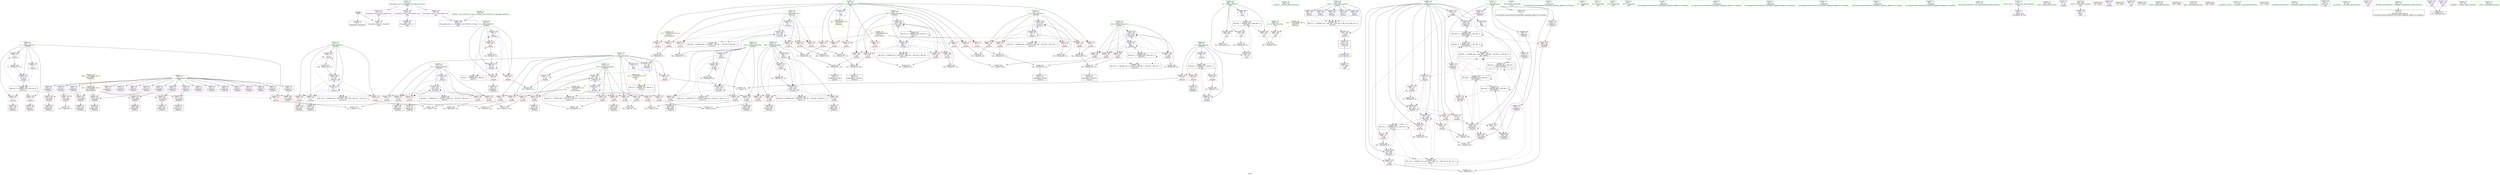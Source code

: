 digraph "SVFG" {
	label="SVFG";

	Node0x559a0a8ca590 [shape=record,color=grey,label="{NodeID: 0\nNullPtr}"];
	Node0x559a0a8ca590 -> Node0x559a0a8e1e50[style=solid];
	Node0x559a0a8ca590 -> Node0x559a0a8e5300[style=solid];
	Node0x559a0a90d0b0 [shape=record,color=black,label="{NodeID: 360\nMR_6V_3 = PHI(MR_6V_4, MR_6V_2, )\npts\{59 \}\n}"];
	Node0x559a0a90d0b0 -> Node0x559a0a8e7a50[style=dashed];
	Node0x559a0a90d0b0 -> Node0x559a0a8e7b20[style=dashed];
	Node0x559a0a90d0b0 -> Node0x559a0a8e7bf0[style=dashed];
	Node0x559a0a90d0b0 -> Node0x559a0a8e5740[style=dashed];
	Node0x559a0a8f0f90 [shape=record,color=grey,label="{NodeID: 277\n401 = Binary(400, 93, )\n}"];
	Node0x559a0a8e4780 [shape=record,color=red,label="{NodeID: 194\n268\<--267\n\<--arrayidx66\n_Z5solvev\n}"];
	Node0x559a0a8e4780 -> Node0x559a0a8e2ff0[style=solid];
	Node0x559a0a8e1280 [shape=record,color=purple,label="{NodeID: 111\n431\<--28\nllvm.global_ctors_2\<--llvm.global_ctors\nGlob }"];
	Node0x559a0a8e1280 -> Node0x559a0a8e5300[style=solid];
	Node0x559a0a8dfd10 [shape=record,color=green,label="{NodeID: 28\n105\<--106\n_Z5solvev\<--_Z5solvev_field_insensitive\n}"];
	Node0x559a0a8f3990 [shape=record,color=grey,label="{NodeID: 305\n301 = cmp(299, 300, )\n}"];
	Node0x559a0a8e5f60 [shape=record,color=blue,label="{NodeID: 222\n108\<--162\nretval\<--\n_Z5solvev\n}"];
	Node0x559a0a8e5f60 -> Node0x559a0a9049b0[style=dashed];
	Node0x559a0a8e7980 [shape=record,color=red,label="{NodeID: 139\n332\<--20\n\<--flg\n_Z5solvev\n}"];
	Node0x559a0a8e7980 -> Node0x559a0a8eec00[style=solid];
	Node0x559a0a8e2560 [shape=record,color=black,label="{NodeID: 56\n152\<--151\nidxprom7\<--\n_Z5solvev\n}"];
	Node0x559a0a9049b0 [shape=record,color=black,label="{NodeID: 333\nMR_14V_3 = PHI(MR_14V_7, MR_14V_5, MR_14V_2, MR_14V_6, MR_14V_4, )\npts\{109 \}\n}"];
	Node0x559a0a9049b0 -> Node0x559a0a8e7f30[style=dashed];
	Node0x559a0a8e9040 [shape=record,color=red,label="{NodeID: 167\n242\<--120\n\<--i50\n_Z5solvev\n}"];
	Node0x559a0a8e9040 -> Node0x559a0a8f4710[style=solid];
	Node0x559a0a8e3c20 [shape=record,color=purple,label="{NodeID: 84\n156\<--13\narrayidx10\<--a\n_Z5solvev\n}"];
	Node0x559a0a8e3c20 -> Node0x559a0a8ea150[style=solid];
	Node0x559a0a8ca200 [shape=record,color=green,label="{NodeID: 1\n7\<--1\n__dso_handle\<--dummyObj\nGlob }"];
	Node0x559a0a90d5b0 [shape=record,color=black,label="{NodeID: 361\nMR_8V_2 = PHI(MR_8V_4, MR_8V_1, )\npts\{61 \}\n}"];
	Node0x559a0a90d5b0 -> Node0x559a0a8e55a0[style=dashed];
	Node0x559a0a8f1110 [shape=record,color=grey,label="{NodeID: 278\n368 = Binary(367, 93, )\n}"];
	Node0x559a0a8f1110 -> Node0x559a0a8eef40[style=solid];
	Node0x559a0a8e4850 [shape=record,color=red,label="{NodeID: 195\n323\<--322\n\<--arrayidx95\n_Z5solvev\n}"];
	Node0x559a0a8e4850 -> Node0x559a0a8e3260[style=solid];
	Node0x559a0a8e1380 [shape=record,color=red,label="{NodeID: 112\n66\<--8\n\<--n\n_Z5inputv\n}"];
	Node0x559a0a8e1380 -> Node0x559a0a8f2610[style=solid];
	Node0x559a0a8dfdd0 [shape=record,color=green,label="{NodeID: 29\n108\<--109\nretval\<--retval_field_insensitive\n_Z5solvev\n}"];
	Node0x559a0a8dfdd0 -> Node0x559a0a8e7f30[style=solid];
	Node0x559a0a8dfdd0 -> Node0x559a0a8e59b0[style=solid];
	Node0x559a0a8dfdd0 -> Node0x559a0a8e5f60[style=solid];
	Node0x559a0a8dfdd0 -> Node0x559a0a8e6510[style=solid];
	Node0x559a0a8dfdd0 -> Node0x559a0a8eeb30[style=solid];
	Node0x559a0a8dfdd0 -> Node0x559a0a8ef010[style=solid];
	Node0x559a0a8f3b10 [shape=record,color=grey,label="{NodeID: 306\n307 = cmp(305, 306, )\n}"];
	Node0x559a0a8e6030 [shape=record,color=blue,label="{NodeID: 223\n219\<--210\narrayidx38\<--\n_Z5solvev\n}"];
	Node0x559a0a8e6030 -> Node0x559a0a8ea2f0[style=dashed];
	Node0x559a0a8e6030 -> Node0x559a0a8e6030[style=dashed];
	Node0x559a0a8e6030 -> Node0x559a0a9035b0[style=dashed];
	Node0x559a0a8e6030 -> Node0x559a0a907bb0[style=dashed];
	Node0x559a0a8e7a50 [shape=record,color=red,label="{NodeID: 140\n72\<--58\n\<--i\n_Z5inputv\n}"];
	Node0x559a0a8e7a50 -> Node0x559a0a8f4410[style=solid];
	Node0x559a0a8e2630 [shape=record,color=black,label="{NodeID: 57\n155\<--154\nidxprom9\<--\n_Z5solvev\n}"];
	Node0x559a0a904eb0 [shape=record,color=black,label="{NodeID: 334\nMR_18V_6 = PHI(MR_18V_2, MR_18V_2, MR_18V_4, MR_18V_2, MR_18V_2, )\npts\{113 \}\n}"];
	Node0x559a0a8e9110 [shape=record,color=red,label="{NodeID: 168\n246\<--120\n\<--i50\n_Z5solvev\n}"];
	Node0x559a0a8e9110 -> Node0x559a0a8e2be0[style=solid];
	Node0x559a0a8e3cf0 [shape=record,color=purple,label="{NodeID: 85\n197\<--13\narrayidx25\<--a\n_Z5solvev\n}"];
	Node0x559a0a8ca290 [shape=record,color=green,label="{NodeID: 2\n9\<--1\n\<--dummyObj\nCan only get source location for instruction, argument, global var or function.}"];
	Node0x559a0a8f1290 [shape=record,color=grey,label="{NodeID: 279\n311 = Binary(309, 310, )\n}"];
	Node0x559a0a8f1290 -> Node0x559a0a8f1710[style=solid];
	Node0x559a0a8e4920 [shape=record,color=red,label="{NodeID: 196\n326\<--325\n\<--arrayidx97\n_Z5solvev\n}"];
	Node0x559a0a8e4920 -> Node0x559a0a8f4a10[style=solid];
	Node0x559a0a8e1450 [shape=record,color=red,label="{NodeID: 113\n67\<--8\n\<--n\n_Z5inputv\n}"];
	Node0x559a0a8e1450 -> Node0x559a0a8f2610[style=solid];
	Node0x559a0a8dfea0 [shape=record,color=green,label="{NodeID: 30\n110\<--111\ni\<--i_field_insensitive\n_Z5solvev\n}"];
	Node0x559a0a8dfea0 -> Node0x559a0a8e8000[style=solid];
	Node0x559a0a8dfea0 -> Node0x559a0a8e80d0[style=solid];
	Node0x559a0a8dfea0 -> Node0x559a0a8e81a0[style=solid];
	Node0x559a0a8dfea0 -> Node0x559a0a8e8270[style=solid];
	Node0x559a0a8dfea0 -> Node0x559a0a8e5810[style=solid];
	Node0x559a0a8dfea0 -> Node0x559a0a8e5b50[style=solid];
	Node0x559a0a8f3c90 [shape=record,color=grey,label="{NodeID: 307\n292 = cmp(290, 291, )\n}"];
	Node0x559a0a8e6100 [shape=record,color=blue,label="{NodeID: 224\n116\<--223\nj20\<--inc40\n_Z5solvev\n}"];
	Node0x559a0a8e6100 -> Node0x559a0a8e89c0[style=dashed];
	Node0x559a0a8e6100 -> Node0x559a0a8e8a90[style=dashed];
	Node0x559a0a8e6100 -> Node0x559a0a8e8b60[style=dashed];
	Node0x559a0a8e6100 -> Node0x559a0a8e8c30[style=dashed];
	Node0x559a0a8e6100 -> Node0x559a0a8e5e90[style=dashed];
	Node0x559a0a8e6100 -> Node0x559a0a8e6100[style=dashed];
	Node0x559a0a8e6100 -> Node0x559a0a9058b0[style=dashed];
	Node0x559a0a8e7b20 [shape=record,color=red,label="{NodeID: 141\n82\<--58\n\<--i\n_Z5inputv\n}"];
	Node0x559a0a8e7b20 -> Node0x559a0a8e2220[style=solid];
	Node0x559a0a8e2700 [shape=record,color=black,label="{NodeID: 58\n196\<--195\nidxprom24\<--\n_Z5solvev\n}"];
	Node0x559a0a9053b0 [shape=record,color=black,label="{NodeID: 335\nMR_20V_2 = PHI(MR_20V_4, MR_20V_4, MR_20V_1, MR_20V_4, MR_20V_4, )\npts\{115 \}\n}"];
	Node0x559a0a8e91e0 [shape=record,color=red,label="{NodeID: 169\n262\<--120\n\<--i50\n_Z5solvev\n}"];
	Node0x559a0a8e91e0 -> Node0x559a0a8e2e50[style=solid];
	Node0x559a0a8e3dc0 [shape=record,color=purple,label="{NodeID: 86\n200\<--13\narrayidx27\<--a\n_Z5solvev\n}"];
	Node0x559a0a8e3dc0 -> Node0x559a0a8ea220[style=solid];
	Node0x559a0a8ca410 [shape=record,color=green,label="{NodeID: 3\n15\<--1\n.str\<--dummyObj\nGlob }"];
	Node0x559a0a8f1410 [shape=record,color=grey,label="{NodeID: 280\n223 = Binary(222, 93, )\n}"];
	Node0x559a0a8f1410 -> Node0x559a0a8e6100[style=solid];
	Node0x559a0a8e49f0 [shape=record,color=red,label="{NodeID: 197\n347\<--346\n\<--arrayidx108\n_Z5solvev\n}"];
	Node0x559a0a8e49f0 -> Node0x559a0a8e34d0[style=solid];
	Node0x559a0a8e1520 [shape=record,color=red,label="{NodeID: 114\n285\<--8\n\<--n\n_Z5solvev\n}"];
	Node0x559a0a8e1520 -> Node0x559a0a8f3810[style=solid];
	Node0x559a0a8dff70 [shape=record,color=green,label="{NodeID: 31\n112\<--113\nj\<--j_field_insensitive\n_Z5solvev\n}"];
	Node0x559a0a8dff70 -> Node0x559a0a8e8340[style=solid];
	Node0x559a0a8dff70 -> Node0x559a0a8e8410[style=solid];
	Node0x559a0a8dff70 -> Node0x559a0a8e84e0[style=solid];
	Node0x559a0a8dff70 -> Node0x559a0a8e85b0[style=solid];
	Node0x559a0a8dff70 -> Node0x559a0a8e58e0[style=solid];
	Node0x559a0a8dff70 -> Node0x559a0a8e5a80[style=solid];
	Node0x559a0a8f3e10 [shape=record,color=grey,label="{NodeID: 308\n193 = cmp(191, 192, )\n}"];
	Node0x559a0a8e61d0 [shape=record,color=blue,label="{NodeID: 225\n114\<--228\ni15\<--inc43\n_Z5solvev\n}"];
	Node0x559a0a8e61d0 -> Node0x559a0a8e8680[style=dashed];
	Node0x559a0a8e61d0 -> Node0x559a0a8e8750[style=dashed];
	Node0x559a0a8e61d0 -> Node0x559a0a8e8820[style=dashed];
	Node0x559a0a8e61d0 -> Node0x559a0a8e88f0[style=dashed];
	Node0x559a0a8e61d0 -> Node0x559a0a8e61d0[style=dashed];
	Node0x559a0a8e61d0 -> Node0x559a0a9053b0[style=dashed];
	Node0x559a0a8e7bf0 [shape=record,color=red,label="{NodeID: 142\n97\<--58\n\<--i\n_Z5inputv\n}"];
	Node0x559a0a8e7bf0 -> Node0x559a0a8f2910[style=solid];
	Node0x559a0a8e27d0 [shape=record,color=black,label="{NodeID: 59\n199\<--198\nidxprom26\<--\n_Z5solvev\n}"];
	Node0x559a0a9058b0 [shape=record,color=black,label="{NodeID: 336\nMR_22V_2 = PHI(MR_22V_3, MR_22V_3, MR_22V_1, MR_22V_3, MR_22V_5, )\npts\{117 \}\n}"];
	Node0x559a0a8e92b0 [shape=record,color=red,label="{NodeID: 170\n273\<--120\n\<--i50\n_Z5solvev\n}"];
	Node0x559a0a8e92b0 -> Node0x559a0a8f2010[style=solid];
	Node0x559a0a8e3e90 [shape=record,color=purple,label="{NodeID: 87\n213\<--13\narrayidx34\<--a\n_Z5solvev\n}"];
	Node0x559a0a8ca4a0 [shape=record,color=green,label="{NodeID: 4\n22\<--1\n.str.1\<--dummyObj\nGlob }"];
	Node0x559a0a8f1590 [shape=record,color=grey,label="{NodeID: 281\n166 = Binary(165, 93, )\n}"];
	Node0x559a0a8f1590 -> Node0x559a0a8e5a80[style=solid];
	Node0x559a0a8e4ac0 [shape=record,color=red,label="{NodeID: 198\n396\<--386\n\<--zn\nmain\n}"];
	Node0x559a0a8e4ac0 -> Node0x559a0a8f3510[style=solid];
	Node0x559a0a8e6600 [shape=record,color=red,label="{NodeID: 115\n291\<--8\n\<--n\n_Z5solvev\n}"];
	Node0x559a0a8e6600 -> Node0x559a0a8f3c90[style=solid];
	Node0x559a0a8e0040 [shape=record,color=green,label="{NodeID: 32\n114\<--115\ni15\<--i15_field_insensitive\n_Z5solvev\n}"];
	Node0x559a0a8e0040 -> Node0x559a0a8e8680[style=solid];
	Node0x559a0a8e0040 -> Node0x559a0a8e8750[style=solid];
	Node0x559a0a8e0040 -> Node0x559a0a8e8820[style=solid];
	Node0x559a0a8e0040 -> Node0x559a0a8e88f0[style=solid];
	Node0x559a0a8e0040 -> Node0x559a0a8e5cf0[style=solid];
	Node0x559a0a8e0040 -> Node0x559a0a8e61d0[style=solid];
	Node0x559a0a8f3f90 [shape=record,color=grey,label="{NodeID: 309\n149 = cmp(148, 93, )\n}"];
	Node0x559a0a8e62a0 [shape=record,color=blue,label="{NodeID: 226\n118\<--9\nj45\<--\n_Z5solvev\n}"];
	Node0x559a0a8e62a0 -> Node0x559a0a8e8d00[style=dashed];
	Node0x559a0a8e62a0 -> Node0x559a0a8e8dd0[style=dashed];
	Node0x559a0a8e62a0 -> Node0x559a0a8e8ea0[style=dashed];
	Node0x559a0a8e62a0 -> Node0x559a0a8e8f70[style=dashed];
	Node0x559a0a8e62a0 -> Node0x559a0a8ee650[style=dashed];
	Node0x559a0a8e62a0 -> Node0x559a0a905db0[style=dashed];
	Node0x559a0a8e7cc0 [shape=record,color=red,label="{NodeID: 143\n78\<--60\n\<--j\n_Z5inputv\n}"];
	Node0x559a0a8e7cc0 -> Node0x559a0a8f4290[style=solid];
	Node0x559a0a8e28a0 [shape=record,color=black,label="{NodeID: 60\n202\<--201\nidxprom28\<--\n_Z5solvev\n}"];
	Node0x559a0a905db0 [shape=record,color=black,label="{NodeID: 337\nMR_24V_2 = PHI(MR_24V_4, MR_24V_4, MR_24V_1, MR_24V_4, MR_24V_1, )\npts\{119 \}\n}"];
	Node0x559a0a8e9380 [shape=record,color=red,label="{NodeID: 171\n284\<--122\n\<--ii\n_Z5solvev\n}"];
	Node0x559a0a8e9380 -> Node0x559a0a8f3810[style=solid];
	Node0x559a0a8e3f60 [shape=record,color=purple,label="{NodeID: 88\n216\<--13\narrayidx36\<--a\n_Z5solvev\n}"];
	Node0x559a0a8e3f60 -> Node0x559a0a8ea3c0[style=solid];
	Node0x559a0a8cb610 [shape=record,color=green,label="{NodeID: 5\n24\<--1\n.str.2\<--dummyObj\nGlob }"];
	Node0x559a0a8f1710 [shape=record,color=grey,label="{NodeID: 282\n313 = Binary(311, 312, )\n}"];
	Node0x559a0a8f1710 -> Node0x559a0a8e30c0[style=solid];
	Node0x559a0a8e4b90 [shape=record,color=red,label="{NodeID: 199\n395\<--388\n\<--zi\nmain\n}"];
	Node0x559a0a8e4b90 -> Node0x559a0a8f3510[style=solid];
	Node0x559a0a8e66d0 [shape=record,color=red,label="{NodeID: 116\n300\<--8\n\<--n\n_Z5solvev\n}"];
	Node0x559a0a8e66d0 -> Node0x559a0a8f3990[style=solid];
	Node0x559a0a8e0110 [shape=record,color=green,label="{NodeID: 33\n116\<--117\nj20\<--j20_field_insensitive\n_Z5solvev\n}"];
	Node0x559a0a8e0110 -> Node0x559a0a8e89c0[style=solid];
	Node0x559a0a8e0110 -> Node0x559a0a8e8a90[style=solid];
	Node0x559a0a8e0110 -> Node0x559a0a8e8b60[style=solid];
	Node0x559a0a8e0110 -> Node0x559a0a8e8c30[style=solid];
	Node0x559a0a8e0110 -> Node0x559a0a8e5e90[style=solid];
	Node0x559a0a8e0110 -> Node0x559a0a8e6100[style=solid];
	Node0x559a0a8eaca0 [shape=record,color=yellow,style=double,label="{NodeID: 393\n36V_1 = ENCHI(MR_36V_0)\npts\{140000 \}\nFun[_Z5solvev]}"];
	Node0x559a0a8eaca0 -> Node0x559a0a8ea080[style=dashed];
	Node0x559a0a8eaca0 -> Node0x559a0a8ea150[style=dashed];
	Node0x559a0a8eaca0 -> Node0x559a0a8ea220[style=dashed];
	Node0x559a0a8eaca0 -> Node0x559a0a8ea3c0[style=dashed];
	Node0x559a0a8eaca0 -> Node0x559a0a8e45e0[style=dashed];
	Node0x559a0a8eaca0 -> Node0x559a0a8e4780[style=dashed];
	Node0x559a0a8eaca0 -> Node0x559a0a8e4850[style=dashed];
	Node0x559a0a8eaca0 -> Node0x559a0a8e49f0[style=dashed];
	Node0x559a0a8f4110 [shape=record,color=grey,label="{NodeID: 310\n140 = cmp(138, 139, )\n}"];
	Node0x559a0a8e6370 [shape=record,color=blue,label="{NodeID: 227\n20\<--238\nflg\<--inc49\n_Z5solvev\n}"];
	Node0x559a0a8e6370 -> Node0x559a0a8e7570[style=dashed];
	Node0x559a0a8e6370 -> Node0x559a0a8e7640[style=dashed];
	Node0x559a0a8e6370 -> Node0x559a0a8e7710[style=dashed];
	Node0x559a0a8e6370 -> Node0x559a0a8e6370[style=dashed];
	Node0x559a0a8e6370 -> Node0x559a0a9044b0[style=dashed];
	Node0x559a0a8e6370 -> Node0x559a0a90adb0[style=dashed];
	Node0x559a0a8e7d90 [shape=record,color=red,label="{NodeID: 144\n85\<--60\n\<--j\n_Z5inputv\n}"];
	Node0x559a0a8e7d90 -> Node0x559a0a8e22f0[style=solid];
	Node0x559a0a8e2970 [shape=record,color=black,label="{NodeID: 61\n212\<--211\nidxprom33\<--\n_Z5solvev\n}"];
	Node0x559a0a9062b0 [shape=record,color=black,label="{NodeID: 338\nMR_26V_2 = PHI(MR_26V_3, MR_26V_5, MR_26V_1, MR_26V_3, MR_26V_1, )\npts\{121 \}\n}"];
	Node0x559a0a8e9450 [shape=record,color=red,label="{NodeID: 172\n309\<--122\n\<--ii\n_Z5solvev\n}"];
	Node0x559a0a8e9450 -> Node0x559a0a8f1290[style=solid];
	Node0x559a0a8e4030 [shape=record,color=purple,label="{NodeID: 89\n248\<--13\narrayidx55\<--a\n_Z5solvev\n}"];
	Node0x559a0a8cb6a0 [shape=record,color=green,label="{NodeID: 6\n26\<--1\n.str.3\<--dummyObj\nGlob }"];
	Node0x559a0a8f1890 [shape=record,color=grey,label="{NodeID: 283\n416 = Binary(415, 93, )\n}"];
	Node0x559a0a8f1890 -> Node0x559a0a8ef280[style=solid];
	Node0x559a0a8e4c60 [shape=record,color=red,label="{NodeID: 200\n400\<--388\n\<--zi\nmain\n}"];
	Node0x559a0a8e4c60 -> Node0x559a0a8f0f90[style=solid];
	Node0x559a0a8e67a0 [shape=record,color=red,label="{NodeID: 117\n306\<--8\n\<--n\n_Z5solvev\n}"];
	Node0x559a0a8e67a0 -> Node0x559a0a8f3b10[style=solid];
	Node0x559a0a8e01e0 [shape=record,color=green,label="{NodeID: 34\n118\<--119\nj45\<--j45_field_insensitive\n_Z5solvev\n}"];
	Node0x559a0a8e01e0 -> Node0x559a0a8e8d00[style=solid];
	Node0x559a0a8e01e0 -> Node0x559a0a8e8dd0[style=solid];
	Node0x559a0a8e01e0 -> Node0x559a0a8e8ea0[style=solid];
	Node0x559a0a8e01e0 -> Node0x559a0a8e8f70[style=solid];
	Node0x559a0a8e01e0 -> Node0x559a0a8e62a0[style=solid];
	Node0x559a0a8e01e0 -> Node0x559a0a8ee650[style=solid];
	Node0x559a0a8f4290 [shape=record,color=grey,label="{NodeID: 311\n80 = cmp(78, 79, )\n}"];
	Node0x559a0a8e6440 [shape=record,color=blue,label="{NodeID: 228\n120\<--9\ni50\<--\n_Z5solvev\n}"];
	Node0x559a0a8e6440 -> Node0x559a0a8e9040[style=dashed];
	Node0x559a0a8e6440 -> Node0x559a0a8e9110[style=dashed];
	Node0x559a0a8e6440 -> Node0x559a0a8e91e0[style=dashed];
	Node0x559a0a8e6440 -> Node0x559a0a8e92b0[style=dashed];
	Node0x559a0a8e6440 -> Node0x559a0a8e6440[style=dashed];
	Node0x559a0a8e6440 -> Node0x559a0a8ee580[style=dashed];
	Node0x559a0a8e6440 -> Node0x559a0a9062b0[style=dashed];
	Node0x559a0a8e7e60 [shape=record,color=red,label="{NodeID: 145\n91\<--60\n\<--j\n_Z5inputv\n}"];
	Node0x559a0a8e7e60 -> Node0x559a0a8f2c10[style=solid];
	Node0x559a0a8e2a40 [shape=record,color=black,label="{NodeID: 62\n215\<--214\nidxprom35\<--\n_Z5solvev\n}"];
	Node0x559a0a9067b0 [shape=record,color=black,label="{NodeID: 339\nMR_28V_2 = PHI(MR_28V_4, MR_28V_1, MR_28V_1, MR_28V_4, MR_28V_1, )\npts\{123 \}\n}"];
	Node0x559a0a8e9520 [shape=record,color=red,label="{NodeID: 173\n333\<--122\n\<--ii\n_Z5solvev\n}"];
	Node0x559a0a8e9520 -> Node0x559a0a8f3210[style=solid];
	Node0x559a0a8e4100 [shape=record,color=purple,label="{NodeID: 90\n251\<--13\narrayidx57\<--a\n_Z5solvev\n}"];
	Node0x559a0a8e4100 -> Node0x559a0a8e45e0[style=solid];
	Node0x559a0a8cbb90 [shape=record,color=green,label="{NodeID: 7\n29\<--1\n\<--dummyObj\nCan only get source location for instruction, argument, global var or function.}"];
	Node0x559a0a8f1a10 [shape=record,color=grey,label="{NodeID: 284\n353 = Binary(352, 93, )\n}"];
	Node0x559a0a8f1a10 -> Node0x559a0a8eecd0[style=solid];
	Node0x559a0a8e4d30 [shape=record,color=red,label="{NodeID: 201\n415\<--388\n\<--zi\nmain\n}"];
	Node0x559a0a8e4d30 -> Node0x559a0a8f1890[style=solid];
	Node0x559a0a8e6870 [shape=record,color=red,label="{NodeID: 118\n310\<--8\n\<--n\n_Z5solvev\n}"];
	Node0x559a0a8e6870 -> Node0x559a0a8f1290[style=solid];
	Node0x559a0a8e02b0 [shape=record,color=green,label="{NodeID: 35\n120\<--121\ni50\<--i50_field_insensitive\n_Z5solvev\n}"];
	Node0x559a0a8e02b0 -> Node0x559a0a8e9040[style=solid];
	Node0x559a0a8e02b0 -> Node0x559a0a8e9110[style=solid];
	Node0x559a0a8e02b0 -> Node0x559a0a8e91e0[style=solid];
	Node0x559a0a8e02b0 -> Node0x559a0a8e92b0[style=solid];
	Node0x559a0a8e02b0 -> Node0x559a0a8e6440[style=solid];
	Node0x559a0a8e02b0 -> Node0x559a0a8ee580[style=solid];
	Node0x559a0a8f4410 [shape=record,color=grey,label="{NodeID: 312\n74 = cmp(72, 73, )\n}"];
	Node0x559a0a8e6510 [shape=record,color=blue,label="{NodeID: 229\n108\<--162\nretval\<--\n_Z5solvev\n}"];
	Node0x559a0a8e6510 -> Node0x559a0a9049b0[style=dashed];
	Node0x559a0a8e7f30 [shape=record,color=red,label="{NodeID: 146\n374\<--108\n\<--retval\n_Z5solvev\n}"];
	Node0x559a0a8e7f30 -> Node0x559a0a8e35a0[style=solid];
	Node0x559a0a8e2b10 [shape=record,color=black,label="{NodeID: 63\n218\<--217\nidxprom37\<--\n_Z5solvev\n}"];
	Node0x559a0a906cb0 [shape=record,color=black,label="{NodeID: 340\nMR_30V_2 = PHI(MR_30V_3, MR_30V_1, MR_30V_1, MR_30V_5, MR_30V_1, )\npts\{125 \}\n}"];
	Node0x559a0a8e95f0 [shape=record,color=red,label="{NodeID: 174\n367\<--122\n\<--ii\n_Z5solvev\n}"];
	Node0x559a0a8e95f0 -> Node0x559a0a8f1110[style=solid];
	Node0x559a0a8e41d0 [shape=record,color=purple,label="{NodeID: 91\n264\<--13\narrayidx64\<--a\n_Z5solvev\n}"];
	Node0x559a0a8cbc20 [shape=record,color=green,label="{NodeID: 8\n93\<--1\n\<--dummyObj\nCan only get source location for instruction, argument, global var or function.}"];
	Node0x559a0a90f8b0 [shape=record,color=yellow,style=double,label="{NodeID: 368\n44V_1 = ENCHI(MR_44V_0)\npts\{387 \}\nFun[main]}"];
	Node0x559a0a90f8b0 -> Node0x559a0a8e4ac0[style=dashed];
	Node0x559a0a8f1b90 [shape=record,color=grey,label="{NodeID: 285\n363 = Binary(362, 93, )\n}"];
	Node0x559a0a8f1b90 -> Node0x559a0a8eee70[style=solid];
	Node0x559a0a8e4e00 [shape=record,color=blue,label="{NodeID: 202\n8\<--9\nn\<--\nGlob }"];
	Node0x559a0a8e4e00 -> Node0x559a0a9106a0[style=dashed];
	Node0x559a0a8e6940 [shape=record,color=red,label="{NodeID: 119\n317\<--8\n\<--n\n_Z5solvev\n}"];
	Node0x559a0a8e6940 -> Node0x559a0a8f0e10[style=solid];
	Node0x559a0a8e0380 [shape=record,color=green,label="{NodeID: 36\n122\<--123\nii\<--ii_field_insensitive\n_Z5solvev\n}"];
	Node0x559a0a8e0380 -> Node0x559a0a8e9380[style=solid];
	Node0x559a0a8e0380 -> Node0x559a0a8e9450[style=solid];
	Node0x559a0a8e0380 -> Node0x559a0a8e9520[style=solid];
	Node0x559a0a8e0380 -> Node0x559a0a8e95f0[style=solid];
	Node0x559a0a8e0380 -> Node0x559a0a8ee720[style=solid];
	Node0x559a0a8e0380 -> Node0x559a0a8eef40[style=solid];
	Node0x559a0a8f4590 [shape=record,color=grey,label="{NodeID: 313\n206 = cmp(204, 205, )\n}"];
	Node0x559a0a8ee4b0 [shape=record,color=blue,label="{NodeID: 230\n270\<--261\narrayidx68\<--\n_Z5solvev\n}"];
	Node0x559a0a8ee4b0 -> Node0x559a0a903fb0[style=dashed];
	Node0x559a0a8e8000 [shape=record,color=red,label="{NodeID: 147\n132\<--110\n\<--i\n_Z5solvev\n}"];
	Node0x559a0a8e8000 -> Node0x559a0a8f4890[style=solid];
	Node0x559a0a8e2be0 [shape=record,color=black,label="{NodeID: 64\n247\<--246\nidxprom54\<--\n_Z5solvev\n}"];
	Node0x559a0a9071b0 [shape=record,color=black,label="{NodeID: 341\nMR_32V_2 = PHI(MR_32V_3, MR_32V_1, MR_32V_1, MR_32V_6, MR_32V_1, )\npts\{127 \}\n}"];
	Node0x559a0a8e96c0 [shape=record,color=red,label="{NodeID: 175\n290\<--124\n\<--jj\n_Z5solvev\n}"];
	Node0x559a0a8e96c0 -> Node0x559a0a8f3c90[style=solid];
	Node0x559a0a8e42a0 [shape=record,color=purple,label="{NodeID: 92\n267\<--13\narrayidx66\<--a\n_Z5solvev\n}"];
	Node0x559a0a8e42a0 -> Node0x559a0a8e4780[style=solid];
	Node0x559a0a8cabd0 [shape=record,color=green,label="{NodeID: 9\n162\<--1\n\<--dummyObj\nCan only get source location for instruction, argument, global var or function.}"];
	Node0x559a0a8f1d10 [shape=record,color=grey,label="{NodeID: 286\n295 = Binary(294, 93, )\n}"];
	Node0x559a0a8f1d10 -> Node0x559a0a8ee8c0[style=solid];
	Node0x559a0a8e4f00 [shape=record,color=blue,label="{NodeID: 203\n11\<--9\nn2\<--\nGlob }"];
	Node0x559a0a8e4f00 -> Node0x559a0a9009b0[style=dashed];
	Node0x559a0a8e6a10 [shape=record,color=red,label="{NodeID: 120\n334\<--8\n\<--n\n_Z5solvev\n}"];
	Node0x559a0a8e6a10 -> Node0x559a0a8f3210[style=solid];
	Node0x559a0a8e0450 [shape=record,color=green,label="{NodeID: 37\n124\<--125\njj\<--jj_field_insensitive\n_Z5solvev\n}"];
	Node0x559a0a8e0450 -> Node0x559a0a8e96c0[style=solid];
	Node0x559a0a8e0450 -> Node0x559a0a8e9790[style=solid];
	Node0x559a0a8e0450 -> Node0x559a0a8e9860[style=solid];
	Node0x559a0a8e0450 -> Node0x559a0a8e9930[style=solid];
	Node0x559a0a8e0450 -> Node0x559a0a8ee7f0[style=solid];
	Node0x559a0a8e0450 -> Node0x559a0a8eee70[style=solid];
	Node0x559a0a8f4710 [shape=record,color=grey,label="{NodeID: 314\n244 = cmp(242, 243, )\n}"];
	Node0x559a0a8ee580 [shape=record,color=blue,label="{NodeID: 231\n120\<--274\ni50\<--inc70\n_Z5solvev\n}"];
	Node0x559a0a8ee580 -> Node0x559a0a8e9040[style=dashed];
	Node0x559a0a8ee580 -> Node0x559a0a8e9110[style=dashed];
	Node0x559a0a8ee580 -> Node0x559a0a8e91e0[style=dashed];
	Node0x559a0a8ee580 -> Node0x559a0a8e92b0[style=dashed];
	Node0x559a0a8ee580 -> Node0x559a0a8e6440[style=dashed];
	Node0x559a0a8ee580 -> Node0x559a0a8ee580[style=dashed];
	Node0x559a0a8ee580 -> Node0x559a0a9062b0[style=dashed];
	Node0x559a0a8e80d0 [shape=record,color=red,label="{NodeID: 148\n142\<--110\n\<--i\n_Z5solvev\n}"];
	Node0x559a0a8e80d0 -> Node0x559a0a8e23c0[style=solid];
	Node0x559a0a8e2cb0 [shape=record,color=black,label="{NodeID: 65\n250\<--249\nidxprom56\<--\n_Z5solvev\n}"];
	Node0x559a0a9076b0 [shape=record,color=black,label="{NodeID: 342\nMR_34V_2 = PHI(MR_34V_3, MR_34V_1, MR_34V_1, MR_34V_7, MR_34V_1, )\npts\{129 \}\n}"];
	Node0x559a0a8e9790 [shape=record,color=red,label="{NodeID: 176\n316\<--124\n\<--jj\n_Z5solvev\n}"];
	Node0x559a0a8e9790 -> Node0x559a0a8f0e10[style=solid];
	Node0x559a0a8e4370 [shape=record,color=purple,label="{NodeID: 93\n315\<--13\narrayidx91\<--a\n_Z5solvev\n}"];
	Node0x559a0a8cac60 [shape=record,color=green,label="{NodeID: 10\n175\<--1\n\<--dummyObj\nCan only get source location for instruction, argument, global var or function.}"];
	Node0x559a0a9104b0 [shape=record,color=yellow,style=double,label="{NodeID: 370\n36V_1 = ENCHI(MR_36V_0)\npts\{140000 \}\nFun[main]|{<s0>9}}"];
	Node0x559a0a9104b0:s0 -> Node0x559a0a8eaca0[style=dashed,color=red];
	Node0x559a0a8f1e90 [shape=record,color=grey,label="{NodeID: 287\n358 = Binary(357, 93, )\n}"];
	Node0x559a0a8f1e90 -> Node0x559a0a8eeda0[style=solid];
	Node0x559a0a8e5000 [shape=record,color=blue,label="{NodeID: 204\n20\<--9\nflg\<--\nGlob }"];
	Node0x559a0a8e5000 -> Node0x559a0a8fff80[style=dashed];
	Node0x559a0a8e6ae0 [shape=record,color=red,label="{NodeID: 121\n341\<--8\n\<--n\n_Z5solvev\n}"];
	Node0x559a0a8e6ae0 -> Node0x559a0a8f2190[style=solid];
	Node0x559a0a8e0520 [shape=record,color=green,label="{NodeID: 38\n126\<--127\ni82\<--i82_field_insensitive\n_Z5solvev\n}"];
	Node0x559a0a8e0520 -> Node0x559a0a8e9a00[style=solid];
	Node0x559a0a8e0520 -> Node0x559a0a8e9ad0[style=solid];
	Node0x559a0a8e0520 -> Node0x559a0a8e9ba0[style=solid];
	Node0x559a0a8e0520 -> Node0x559a0a8e9c70[style=solid];
	Node0x559a0a8e0520 -> Node0x559a0a8ee990[style=solid];
	Node0x559a0a8e0520 -> Node0x559a0a8eeda0[style=solid];
	Node0x559a0a8f4890 [shape=record,color=grey,label="{NodeID: 315\n134 = cmp(132, 133, )\n}"];
	Node0x559a0a8ee650 [shape=record,color=blue,label="{NodeID: 232\n118\<--279\nj45\<--inc73\n_Z5solvev\n}"];
	Node0x559a0a8ee650 -> Node0x559a0a8e8d00[style=dashed];
	Node0x559a0a8ee650 -> Node0x559a0a8e8dd0[style=dashed];
	Node0x559a0a8ee650 -> Node0x559a0a8e8ea0[style=dashed];
	Node0x559a0a8ee650 -> Node0x559a0a8e8f70[style=dashed];
	Node0x559a0a8ee650 -> Node0x559a0a8ee650[style=dashed];
	Node0x559a0a8ee650 -> Node0x559a0a905db0[style=dashed];
	Node0x559a0a8e81a0 [shape=record,color=red,label="{NodeID: 149\n151\<--110\n\<--i\n_Z5solvev\n}"];
	Node0x559a0a8e81a0 -> Node0x559a0a8e2560[style=solid];
	Node0x559a0a8e2d80 [shape=record,color=black,label="{NodeID: 66\n253\<--252\nidxprom58\<--\n_Z5solvev\n}"];
	Node0x559a0a907bb0 [shape=record,color=black,label="{NodeID: 343\nMR_38V_2 = PHI(MR_38V_9, MR_38V_7, MR_38V_1, MR_38V_12, MR_38V_4, )\npts\{190000 \}\n|{<s0>9}}"];
	Node0x559a0a907bb0:s0 -> Node0x559a0a8fff80[style=dashed,color=blue];
	Node0x559a0a8e9860 [shape=record,color=red,label="{NodeID: 177\n340\<--124\n\<--jj\n_Z5solvev\n}"];
	Node0x559a0a8e9860 -> Node0x559a0a8f2190[style=solid];
	Node0x559a0a8e4440 [shape=record,color=purple,label="{NodeID: 94\n322\<--13\narrayidx95\<--a\n_Z5solvev\n}"];
	Node0x559a0a8e4440 -> Node0x559a0a8e4850[style=solid];
	Node0x559a0a8cbd40 [shape=record,color=green,label="{NodeID: 11\n176\<--1\n\<--dummyObj\nCan only get source location for instruction, argument, global var or function.}"];
	Node0x559a0a8f2010 [shape=record,color=grey,label="{NodeID: 288\n274 = Binary(273, 93, )\n}"];
	Node0x559a0a8f2010 -> Node0x559a0a8ee580[style=solid];
	Node0x559a0a8e5100 [shape=record,color=blue,label="{NodeID: 205\n429\<--29\nllvm.global_ctors_0\<--\nGlob }"];
	Node0x559a0a8e6bb0 [shape=record,color=red,label="{NodeID: 122\n73\<--11\n\<--n2\n_Z5inputv\n}"];
	Node0x559a0a8e6bb0 -> Node0x559a0a8f4410[style=solid];
	Node0x559a0a8e05f0 [shape=record,color=green,label="{NodeID: 39\n128\<--129\nj86\<--j86_field_insensitive\n_Z5solvev\n}"];
	Node0x559a0a8e05f0 -> Node0x559a0a8e9d40[style=solid];
	Node0x559a0a8e05f0 -> Node0x559a0a8e9e10[style=solid];
	Node0x559a0a8e05f0 -> Node0x559a0a8e9ee0[style=solid];
	Node0x559a0a8e05f0 -> Node0x559a0a8e9fb0[style=solid];
	Node0x559a0a8e05f0 -> Node0x559a0a8eea60[style=solid];
	Node0x559a0a8e05f0 -> Node0x559a0a8eecd0[style=solid];
	Node0x559a0a8f4a10 [shape=record,color=grey,label="{NodeID: 316\n328 = cmp(326, 327, )\n}"];
	Node0x559a0a8ee720 [shape=record,color=blue,label="{NodeID: 233\n122\<--9\nii\<--\n_Z5solvev\n}"];
	Node0x559a0a8ee720 -> Node0x559a0a8e9380[style=dashed];
	Node0x559a0a8ee720 -> Node0x559a0a8e9450[style=dashed];
	Node0x559a0a8ee720 -> Node0x559a0a8e9520[style=dashed];
	Node0x559a0a8ee720 -> Node0x559a0a8e95f0[style=dashed];
	Node0x559a0a8ee720 -> Node0x559a0a8eef40[style=dashed];
	Node0x559a0a8ee720 -> Node0x559a0a9067b0[style=dashed];
	Node0x559a0a8e8270 [shape=record,color=red,label="{NodeID: 150\n170\<--110\n\<--i\n_Z5solvev\n}"];
	Node0x559a0a8e8270 -> Node0x559a0a8f2a90[style=solid];
	Node0x559a0a8e2e50 [shape=record,color=black,label="{NodeID: 67\n263\<--262\nidxprom63\<--\n_Z5solvev\n}"];
	Node0x559a0a8e9930 [shape=record,color=red,label="{NodeID: 178\n362\<--124\n\<--jj\n_Z5solvev\n}"];
	Node0x559a0a8e9930 -> Node0x559a0a8f1b90[style=solid];
	Node0x559a0a8e4510 [shape=record,color=purple,label="{NodeID: 95\n339\<--13\narrayidx104\<--a\n_Z5solvev\n}"];
	Node0x559a0a8cbe10 [shape=record,color=green,label="{NodeID: 12\n372\<--1\n\<--dummyObj\nCan only get source location for instruction, argument, global var or function.}"];
	Node0x559a0a9106a0 [shape=record,color=yellow,style=double,label="{NodeID: 372\n2V_1 = ENCHI(MR_2V_0)\npts\{10 \}\nFun[main]|{<s0>7|<s1>9}}"];
	Node0x559a0a9106a0:s0 -> Node0x559a0a9027b0[style=dashed,color=red];
	Node0x559a0a9106a0:s1 -> Node0x559a0a902b60[style=dashed,color=red];
	Node0x559a0a8f2190 [shape=record,color=grey,label="{NodeID: 289\n342 = Binary(340, 341, )\n}"];
	Node0x559a0a8f2190 -> Node0x559a0a8f2490[style=solid];
	Node0x559a0a8e5200 [shape=record,color=blue,label="{NodeID: 206\n430\<--30\nllvm.global_ctors_1\<--_GLOBAL__sub_I_l521530_0_0.cpp\nGlob }"];
	Node0x559a0a8e6c80 [shape=record,color=red,label="{NodeID: 123\n79\<--11\n\<--n2\n_Z5inputv\n}"];
	Node0x559a0a8e6c80 -> Node0x559a0a8f4290[style=solid];
	Node0x559a0a8e06c0 [shape=record,color=green,label="{NodeID: 40\n177\<--178\nllvm.memset.p0i8.i64\<--llvm.memset.p0i8.i64_field_insensitive\n}"];
	Node0x559a0a8f4b90 [shape=record,color=grey,label="{NodeID: 317\n235 = cmp(233, 234, )\n}"];
	Node0x559a0a8ee7f0 [shape=record,color=blue,label="{NodeID: 234\n124\<--9\njj\<--\n_Z5solvev\n}"];
	Node0x559a0a8ee7f0 -> Node0x559a0a8e96c0[style=dashed];
	Node0x559a0a8ee7f0 -> Node0x559a0a8e9790[style=dashed];
	Node0x559a0a8ee7f0 -> Node0x559a0a8e9860[style=dashed];
	Node0x559a0a8ee7f0 -> Node0x559a0a8e9930[style=dashed];
	Node0x559a0a8ee7f0 -> Node0x559a0a8ee7f0[style=dashed];
	Node0x559a0a8ee7f0 -> Node0x559a0a8eee70[style=dashed];
	Node0x559a0a8ee7f0 -> Node0x559a0a906cb0[style=dashed];
	Node0x559a0a8e8340 [shape=record,color=red,label="{NodeID: 151\n138\<--112\n\<--j\n_Z5solvev\n}"];
	Node0x559a0a8e8340 -> Node0x559a0a8f4110[style=solid];
	Node0x559a0a8e2f20 [shape=record,color=black,label="{NodeID: 68\n266\<--265\nidxprom65\<--\n_Z5solvev\n}"];
	Node0x559a0a916c40 [shape=record,color=yellow,style=double,label="{NodeID: 428\n4V_3 = CSCHI(MR_4V_2)\npts\{12 \}\nCS[]|{|<s1>9}}"];
	Node0x559a0a916c40 -> Node0x559a0a9009b0[style=dashed];
	Node0x559a0a916c40:s1 -> Node0x559a0a902c70[style=dashed,color=red];
	Node0x559a0a8e9a00 [shape=record,color=red,label="{NodeID: 179\n299\<--126\n\<--i82\n_Z5solvev\n}"];
	Node0x559a0a8e9a00 -> Node0x559a0a8f3990[style=solid];
	Node0x559a0a8e1640 [shape=record,color=purple,label="{NodeID: 96\n346\<--13\narrayidx108\<--a\n_Z5solvev\n}"];
	Node0x559a0a8e1640 -> Node0x559a0a8e49f0[style=solid];
	Node0x559a0a8ca990 [shape=record,color=green,label="{NodeID: 13\n4\<--6\n_ZStL8__ioinit\<--_ZStL8__ioinit_field_insensitive\nGlob }"];
	Node0x559a0a8ca990 -> Node0x559a0a8e3740[style=solid];
	Node0x559a0a8f2310 [shape=record,color=grey,label="{NodeID: 290\n279 = Binary(278, 93, )\n}"];
	Node0x559a0a8f2310 -> Node0x559a0a8ee650[style=solid];
	Node0x559a0a8e5300 [shape=record,color=blue, style = dotted,label="{NodeID: 207\n431\<--3\nllvm.global_ctors_2\<--dummyVal\nGlob }"];
	Node0x559a0a8e6d50 [shape=record,color=red,label="{NodeID: 124\n133\<--11\n\<--n2\n_Z5solvev\n}"];
	Node0x559a0a8e6d50 -> Node0x559a0a8f4890[style=solid];
	Node0x559a0a8e07c0 [shape=record,color=green,label="{NodeID: 41\n381\<--382\nmain\<--main_field_insensitive\n}"];
	Node0x559a0a8f4d10 [shape=record,color=grey,label="{NodeID: 318\n184 = cmp(182, 183, )\n}"];
	Node0x559a0a8ee8c0 [shape=record,color=blue,label="{NodeID: 235\n20\<--295\nflg\<--inc81\n_Z5solvev\n}"];
	Node0x559a0a8ee8c0 -> Node0x559a0a8e78b0[style=dashed];
	Node0x559a0a8ee8c0 -> Node0x559a0a8e7980[style=dashed];
	Node0x559a0a8ee8c0 -> Node0x559a0a9044b0[style=dashed];
	Node0x559a0a8ee8c0 -> Node0x559a0a90adb0[style=dashed];
	Node0x559a0a8e8410 [shape=record,color=red,label="{NodeID: 152\n145\<--112\n\<--j\n_Z5solvev\n}"];
	Node0x559a0a8e8410 -> Node0x559a0a8e2490[style=solid];
	Node0x559a0a8e2ff0 [shape=record,color=black,label="{NodeID: 69\n269\<--268\nidxprom67\<--\n_Z5solvev\n}"];
	Node0x559a0a8e9ad0 [shape=record,color=red,label="{NodeID: 180\n312\<--126\n\<--i82\n_Z5solvev\n}"];
	Node0x559a0a8e9ad0 -> Node0x559a0a8f1710[style=solid];
	Node0x559a0a8e1710 [shape=record,color=purple,label="{NodeID: 97\n62\<--15\n\<--.str\n_Z5inputv\n}"];
	Node0x559a0a8caa20 [shape=record,color=green,label="{NodeID: 14\n8\<--10\nn\<--n_field_insensitive\nGlob }"];
	Node0x559a0a8caa20 -> Node0x559a0a8e1380[style=solid];
	Node0x559a0a8caa20 -> Node0x559a0a8e1450[style=solid];
	Node0x559a0a8caa20 -> Node0x559a0a8e1520[style=solid];
	Node0x559a0a8caa20 -> Node0x559a0a8e6600[style=solid];
	Node0x559a0a8caa20 -> Node0x559a0a8e66d0[style=solid];
	Node0x559a0a8caa20 -> Node0x559a0a8e67a0[style=solid];
	Node0x559a0a8caa20 -> Node0x559a0a8e6870[style=solid];
	Node0x559a0a8caa20 -> Node0x559a0a8e6940[style=solid];
	Node0x559a0a8caa20 -> Node0x559a0a8e6a10[style=solid];
	Node0x559a0a8caa20 -> Node0x559a0a8e6ae0[style=solid];
	Node0x559a0a8caa20 -> Node0x559a0a8e4e00[style=solid];
	Node0x559a0a8f2490 [shape=record,color=grey,label="{NodeID: 291\n344 = Binary(342, 343, )\n}"];
	Node0x559a0a8f2490 -> Node0x559a0a8e3400[style=solid];
	Node0x559a0a8e5400 [shape=record,color=blue,label="{NodeID: 208\n11\<--68\nn2\<--mul\n_Z5inputv\n|{|<s2>7}}"];
	Node0x559a0a8e5400 -> Node0x559a0a8e6bb0[style=dashed];
	Node0x559a0a8e5400 -> Node0x559a0a8e6c80[style=dashed];
	Node0x559a0a8e5400:s2 -> Node0x559a0a916c40[style=dashed,color=blue];
	Node0x559a0a8e6e20 [shape=record,color=red,label="{NodeID: 125\n139\<--11\n\<--n2\n_Z5solvev\n}"];
	Node0x559a0a8e6e20 -> Node0x559a0a8f4110[style=solid];
	Node0x559a0a8e08c0 [shape=record,color=green,label="{NodeID: 42\n384\<--385\nretval\<--retval_field_insensitive\nmain\n}"];
	Node0x559a0a8e08c0 -> Node0x559a0a8ef0e0[style=solid];
	Node0x559a0a8fff80 [shape=record,color=black,label="{NodeID: 319\nMR_49V_2 = PHI(MR_49V_3, MR_49V_1, )\npts\{21 190000 \}\n|{<s0>9|<s1>9|<s2>9|<s3>9}}"];
	Node0x559a0a8fff80:s0 -> Node0x559a0a8e5c20[style=dashed,color=red];
	Node0x559a0a8fff80:s1 -> Node0x559a0a9035b0[style=dashed,color=red];
	Node0x559a0a8fff80:s2 -> Node0x559a0a9044b0[style=dashed,color=red];
	Node0x559a0a8fff80:s3 -> Node0x559a0a907bb0[style=dashed,color=red];
	Node0x559a0a8ee990 [shape=record,color=blue,label="{NodeID: 236\n126\<--9\ni82\<--\n_Z5solvev\n}"];
	Node0x559a0a8ee990 -> Node0x559a0a8e9a00[style=dashed];
	Node0x559a0a8ee990 -> Node0x559a0a8e9ad0[style=dashed];
	Node0x559a0a8ee990 -> Node0x559a0a8e9ba0[style=dashed];
	Node0x559a0a8ee990 -> Node0x559a0a8e9c70[style=dashed];
	Node0x559a0a8ee990 -> Node0x559a0a8eeda0[style=dashed];
	Node0x559a0a8ee990 -> Node0x559a0a9071b0[style=dashed];
	Node0x559a0a8ee990 -> Node0x559a0a90b7b0[style=dashed];
	Node0x559a0a8e84e0 [shape=record,color=red,label="{NodeID: 153\n154\<--112\n\<--j\n_Z5solvev\n}"];
	Node0x559a0a8e84e0 -> Node0x559a0a8e2630[style=solid];
	Node0x559a0a8e30c0 [shape=record,color=black,label="{NodeID: 70\n314\<--313\nidxprom90\<--add\n_Z5solvev\n}"];
	Node0x559a0a92b780 [shape=record,color=black,label="{NodeID: 430\n63 = PHI()\n}"];
	Node0x559a0a8e9ba0 [shape=record,color=red,label="{NodeID: 181\n336\<--126\n\<--i82\n_Z5solvev\n}"];
	Node0x559a0a8e9ba0 -> Node0x559a0a8f2d90[style=solid];
	Node0x559a0a8e17e0 [shape=record,color=purple,label="{NodeID: 98\n88\<--15\n\<--.str\n_Z5inputv\n}"];
	Node0x559a0a8b9dc0 [shape=record,color=green,label="{NodeID: 15\n11\<--12\nn2\<--n2_field_insensitive\nGlob }"];
	Node0x559a0a8b9dc0 -> Node0x559a0a8e6bb0[style=solid];
	Node0x559a0a8b9dc0 -> Node0x559a0a8e6c80[style=solid];
	Node0x559a0a8b9dc0 -> Node0x559a0a8e6d50[style=solid];
	Node0x559a0a8b9dc0 -> Node0x559a0a8e6e20[style=solid];
	Node0x559a0a8b9dc0 -> Node0x559a0a8e6ef0[style=solid];
	Node0x559a0a8b9dc0 -> Node0x559a0a8e6fc0[style=solid];
	Node0x559a0a8b9dc0 -> Node0x559a0a8e7090[style=solid];
	Node0x559a0a8b9dc0 -> Node0x559a0a8e7160[style=solid];
	Node0x559a0a8b9dc0 -> Node0x559a0a8e7230[style=solid];
	Node0x559a0a8b9dc0 -> Node0x559a0a8e4f00[style=solid];
	Node0x559a0a8b9dc0 -> Node0x559a0a8e5400[style=solid];
	Node0x559a0a9027b0 [shape=record,color=yellow,style=double,label="{NodeID: 375\n2V_1 = ENCHI(MR_2V_0)\npts\{10 \}\nFun[_Z5inputv]}"];
	Node0x559a0a9027b0 -> Node0x559a0a8e1380[style=dashed];
	Node0x559a0a9027b0 -> Node0x559a0a8e1450[style=dashed];
	Node0x559a0a8f2610 [shape=record,color=grey,label="{NodeID: 292\n68 = Binary(66, 67, )\n}"];
	Node0x559a0a8f2610 -> Node0x559a0a8e5400[style=solid];
	Node0x559a0a8e54d0 [shape=record,color=blue,label="{NodeID: 209\n58\<--9\ni\<--\n_Z5inputv\n}"];
	Node0x559a0a8e54d0 -> Node0x559a0a90d0b0[style=dashed];
	Node0x559a0a8e6ef0 [shape=record,color=red,label="{NodeID: 126\n158\<--11\n\<--n2\n_Z5solvev\n}"];
	Node0x559a0a8e6ef0 -> Node0x559a0a8f3690[style=solid];
	Node0x559a0a8e0990 [shape=record,color=green,label="{NodeID: 43\n386\<--387\nzn\<--zn_field_insensitive\nmain\n}"];
	Node0x559a0a8e0990 -> Node0x559a0a8e4ac0[style=solid];
	Node0x559a0a9004b0 [shape=record,color=black,label="{NodeID: 320\nMR_46V_3 = PHI(MR_46V_4, MR_46V_2, )\npts\{389 \}\n}"];
	Node0x559a0a9004b0 -> Node0x559a0a8e4b90[style=dashed];
	Node0x559a0a9004b0 -> Node0x559a0a8e4c60[style=dashed];
	Node0x559a0a9004b0 -> Node0x559a0a8e4d30[style=dashed];
	Node0x559a0a9004b0 -> Node0x559a0a8ef280[style=dashed];
	Node0x559a0a8eea60 [shape=record,color=blue,label="{NodeID: 237\n128\<--9\nj86\<--\n_Z5solvev\n}"];
	Node0x559a0a8eea60 -> Node0x559a0a8e9d40[style=dashed];
	Node0x559a0a8eea60 -> Node0x559a0a8e9e10[style=dashed];
	Node0x559a0a8eea60 -> Node0x559a0a8e9ee0[style=dashed];
	Node0x559a0a8eea60 -> Node0x559a0a8e9fb0[style=dashed];
	Node0x559a0a8eea60 -> Node0x559a0a8eea60[style=dashed];
	Node0x559a0a8eea60 -> Node0x559a0a8eecd0[style=dashed];
	Node0x559a0a8eea60 -> Node0x559a0a9076b0[style=dashed];
	Node0x559a0a8eea60 -> Node0x559a0a90bcb0[style=dashed];
	Node0x559a0a8e85b0 [shape=record,color=red,label="{NodeID: 154\n165\<--112\n\<--j\n_Z5solvev\n}"];
	Node0x559a0a8e85b0 -> Node0x559a0a8f1590[style=solid];
	Node0x559a0a8e3190 [shape=record,color=black,label="{NodeID: 71\n321\<--320\nidxprom94\<--add93\n_Z5solvev\n}"];
	Node0x559a0a92bd30 [shape=record,color=black,label="{NodeID: 431\n40 = PHI()\n}"];
	Node0x559a0a9094b0 [shape=record,color=black,label="{NodeID: 348\nMR_38V_12 = PHI(MR_38V_13, MR_38V_11, )\npts\{190000 \}\n}"];
	Node0x559a0a9094b0 -> Node0x559a0a8e4920[style=dashed];
	Node0x559a0a9094b0 -> Node0x559a0a8eec00[style=dashed];
	Node0x559a0a9094b0 -> Node0x559a0a907bb0[style=dashed];
	Node0x559a0a9094b0 -> Node0x559a0a9094b0[style=dashed];
	Node0x559a0a9094b0 -> Node0x559a0a90c1b0[style=dashed];
	Node0x559a0a8e9c70 [shape=record,color=red,label="{NodeID: 182\n357\<--126\n\<--i82\n_Z5solvev\n}"];
	Node0x559a0a8e9c70 -> Node0x559a0a8f1e90[style=solid];
	Node0x559a0a8e18b0 [shape=record,color=purple,label="{NodeID: 99\n391\<--15\n\<--.str\nmain\n}"];
	Node0x559a0a8b9e90 [shape=record,color=green,label="{NodeID: 16\n13\<--14\na\<--a_field_insensitive\nGlob }"];
	Node0x559a0a8b9e90 -> Node0x559a0a8e3810[style=solid];
	Node0x559a0a8b9e90 -> Node0x559a0a8e38e0[style=solid];
	Node0x559a0a8b9e90 -> Node0x559a0a8e39b0[style=solid];
	Node0x559a0a8b9e90 -> Node0x559a0a8e3a80[style=solid];
	Node0x559a0a8b9e90 -> Node0x559a0a8e3b50[style=solid];
	Node0x559a0a8b9e90 -> Node0x559a0a8e3c20[style=solid];
	Node0x559a0a8b9e90 -> Node0x559a0a8e3cf0[style=solid];
	Node0x559a0a8b9e90 -> Node0x559a0a8e3dc0[style=solid];
	Node0x559a0a8b9e90 -> Node0x559a0a8e3e90[style=solid];
	Node0x559a0a8b9e90 -> Node0x559a0a8e3f60[style=solid];
	Node0x559a0a8b9e90 -> Node0x559a0a8e4030[style=solid];
	Node0x559a0a8b9e90 -> Node0x559a0a8e4100[style=solid];
	Node0x559a0a8b9e90 -> Node0x559a0a8e41d0[style=solid];
	Node0x559a0a8b9e90 -> Node0x559a0a8e42a0[style=solid];
	Node0x559a0a8b9e90 -> Node0x559a0a8e4370[style=solid];
	Node0x559a0a8b9e90 -> Node0x559a0a8e4440[style=solid];
	Node0x559a0a8b9e90 -> Node0x559a0a8e4510[style=solid];
	Node0x559a0a8b9e90 -> Node0x559a0a8e1640[style=solid];
	Node0x559a0a8f2790 [shape=record,color=grey,label="{NodeID: 293\n238 = Binary(237, 93, )\n}"];
	Node0x559a0a8f2790 -> Node0x559a0a8e6370[style=solid];
	Node0x559a0a8e55a0 [shape=record,color=blue,label="{NodeID: 210\n60\<--9\nj\<--\n_Z5inputv\n}"];
	Node0x559a0a8e55a0 -> Node0x559a0a8e7cc0[style=dashed];
	Node0x559a0a8e55a0 -> Node0x559a0a8e7d90[style=dashed];
	Node0x559a0a8e55a0 -> Node0x559a0a8e7e60[style=dashed];
	Node0x559a0a8e55a0 -> Node0x559a0a8e5670[style=dashed];
	Node0x559a0a8e55a0 -> Node0x559a0a90d5b0[style=dashed];
	Node0x559a0a8e6fc0 [shape=record,color=red,label="{NodeID: 127\n183\<--11\n\<--n2\n_Z5solvev\n}"];
	Node0x559a0a8e6fc0 -> Node0x559a0a8f4d10[style=solid];
	Node0x559a0a8e0a60 [shape=record,color=green,label="{NodeID: 44\n388\<--389\nzi\<--zi_field_insensitive\nmain\n}"];
	Node0x559a0a8e0a60 -> Node0x559a0a8e4b90[style=solid];
	Node0x559a0a8e0a60 -> Node0x559a0a8e4c60[style=solid];
	Node0x559a0a8e0a60 -> Node0x559a0a8e4d30[style=solid];
	Node0x559a0a8e0a60 -> Node0x559a0a8ef1b0[style=solid];
	Node0x559a0a8e0a60 -> Node0x559a0a8ef280[style=solid];
	Node0x559a0a9009b0 [shape=record,color=black,label="{NodeID: 321\nMR_4V_2 = PHI(MR_4V_3, MR_4V_1, )\npts\{12 \}\n|{<s0>7}}"];
	Node0x559a0a9009b0:s0 -> Node0x559a0a8e5400[style=dashed,color=red];
	Node0x559a0a8eeb30 [shape=record,color=blue,label="{NodeID: 238\n108\<--162\nretval\<--\n_Z5solvev\n}"];
	Node0x559a0a8eeb30 -> Node0x559a0a9049b0[style=dashed];
	Node0x559a0a8e8680 [shape=record,color=red,label="{NodeID: 155\n182\<--114\n\<--i15\n_Z5solvev\n}"];
	Node0x559a0a8e8680 -> Node0x559a0a8f4d10[style=solid];
	Node0x559a0a8e3260 [shape=record,color=black,label="{NodeID: 72\n324\<--323\nidxprom96\<--\n_Z5solvev\n}"];
	Node0x559a0a92be30 [shape=record,color=black,label="{NodeID: 432\n89 = PHI()\n}"];
	Node0x559a0a8e9d40 [shape=record,color=red,label="{NodeID: 183\n305\<--128\n\<--j86\n_Z5solvev\n}"];
	Node0x559a0a8e9d40 -> Node0x559a0a8f3b10[style=solid];
	Node0x559a0a8e1980 [shape=record,color=purple,label="{NodeID: 100\n203\<--17\narrayidx29\<--c\n_Z5solvev\n}"];
	Node0x559a0a8e1980 -> Node0x559a0a8ea2f0[style=solid];
	Node0x559a0a8b9f60 [shape=record,color=green,label="{NodeID: 17\n17\<--19\nc\<--c_field_insensitive\nGlob }"];
	Node0x559a0a8b9f60 -> Node0x559a0a8e2020[style=solid];
	Node0x559a0a8b9f60 -> Node0x559a0a8e1980[style=solid];
	Node0x559a0a8b9f60 -> Node0x559a0a8e1a50[style=solid];
	Node0x559a0a8b9f60 -> Node0x559a0a8e1b20[style=solid];
	Node0x559a0a8b9f60 -> Node0x559a0a8e1bf0[style=solid];
	Node0x559a0a8b9f60 -> Node0x559a0a8e1cc0[style=solid];
	Node0x559a0a8b9f60 -> Node0x559a0a8e1d90[style=solid];
	Node0x559a0a8f2910 [shape=record,color=grey,label="{NodeID: 294\n98 = Binary(97, 93, )\n}"];
	Node0x559a0a8f2910 -> Node0x559a0a8e5740[style=solid];
	Node0x559a0a8e5670 [shape=record,color=blue,label="{NodeID: 211\n60\<--92\nj\<--inc\n_Z5inputv\n}"];
	Node0x559a0a8e5670 -> Node0x559a0a8e7cc0[style=dashed];
	Node0x559a0a8e5670 -> Node0x559a0a8e7d90[style=dashed];
	Node0x559a0a8e5670 -> Node0x559a0a8e7e60[style=dashed];
	Node0x559a0a8e5670 -> Node0x559a0a8e5670[style=dashed];
	Node0x559a0a8e5670 -> Node0x559a0a90d5b0[style=dashed];
	Node0x559a0a8e7090 [shape=record,color=red,label="{NodeID: 128\n192\<--11\n\<--n2\n_Z5solvev\n}"];
	Node0x559a0a8e7090 -> Node0x559a0a8f3e10[style=solid];
	Node0x559a0a8e0b30 [shape=record,color=green,label="{NodeID: 45\n404\<--405\nprintf\<--printf_field_insensitive\n}"];
	Node0x559a0a8eec00 [shape=record,color=blue,label="{NodeID: 239\n349\<--332\narrayidx110\<--\n_Z5solvev\n}"];
	Node0x559a0a8eec00 -> Node0x559a0a9094b0[style=dashed];
	Node0x559a0a8e8750 [shape=record,color=red,label="{NodeID: 156\n195\<--114\n\<--i15\n_Z5solvev\n}"];
	Node0x559a0a8e8750 -> Node0x559a0a8e2700[style=solid];
	Node0x559a0a8e3330 [shape=record,color=black,label="{NodeID: 73\n338\<--337\nidxprom103\<--add102\n_Z5solvev\n}"];
	Node0x559a0a92bf30 [shape=record,color=black,label="{NodeID: 433\n392 = PHI()\n}"];
	Node0x559a0a8e9e10 [shape=record,color=red,label="{NodeID: 184\n319\<--128\n\<--j86\n_Z5solvev\n}"];
	Node0x559a0a8e9e10 -> Node0x559a0a8f0c90[style=solid];
	Node0x559a0a8e1a50 [shape=record,color=purple,label="{NodeID: 101\n219\<--17\narrayidx38\<--c\n_Z5solvev\n}"];
	Node0x559a0a8e1a50 -> Node0x559a0a8e6030[style=solid];
	Node0x559a0a8cbf50 [shape=record,color=green,label="{NodeID: 18\n20\<--21\nflg\<--flg_field_insensitive\nGlob }"];
	Node0x559a0a8cbf50 -> Node0x559a0a8e7300[style=solid];
	Node0x559a0a8cbf50 -> Node0x559a0a8e73d0[style=solid];
	Node0x559a0a8cbf50 -> Node0x559a0a8e74a0[style=solid];
	Node0x559a0a8cbf50 -> Node0x559a0a8e7570[style=solid];
	Node0x559a0a8cbf50 -> Node0x559a0a8e7640[style=solid];
	Node0x559a0a8cbf50 -> Node0x559a0a8e7710[style=solid];
	Node0x559a0a8cbf50 -> Node0x559a0a8e77e0[style=solid];
	Node0x559a0a8cbf50 -> Node0x559a0a8e78b0[style=solid];
	Node0x559a0a8cbf50 -> Node0x559a0a8e7980[style=solid];
	Node0x559a0a8cbf50 -> Node0x559a0a8e5000[style=solid];
	Node0x559a0a8cbf50 -> Node0x559a0a8e5c20[style=solid];
	Node0x559a0a8cbf50 -> Node0x559a0a8e5dc0[style=solid];
	Node0x559a0a8cbf50 -> Node0x559a0a8e6370[style=solid];
	Node0x559a0a8cbf50 -> Node0x559a0a8ee8c0[style=solid];
	Node0x559a0a8f2a90 [shape=record,color=grey,label="{NodeID: 295\n171 = Binary(170, 93, )\n}"];
	Node0x559a0a8f2a90 -> Node0x559a0a8e5b50[style=solid];
	Node0x559a0a8e5740 [shape=record,color=blue,label="{NodeID: 212\n58\<--98\ni\<--inc8\n_Z5inputv\n}"];
	Node0x559a0a8e5740 -> Node0x559a0a90d0b0[style=dashed];
	Node0x559a0a8e7160 [shape=record,color=red,label="{NodeID: 129\n234\<--11\n\<--n2\n_Z5solvev\n}"];
	Node0x559a0a8e7160 -> Node0x559a0a8f4b90[style=solid];
	Node0x559a0a8e0c30 [shape=record,color=green,label="{NodeID: 46\n412\<--413\nputs\<--puts_field_insensitive\n}"];
	Node0x559a0a8eecd0 [shape=record,color=blue,label="{NodeID: 240\n128\<--353\nj86\<--inc112\n_Z5solvev\n}"];
	Node0x559a0a8eecd0 -> Node0x559a0a8e9d40[style=dashed];
	Node0x559a0a8eecd0 -> Node0x559a0a8e9e10[style=dashed];
	Node0x559a0a8eecd0 -> Node0x559a0a8e9ee0[style=dashed];
	Node0x559a0a8eecd0 -> Node0x559a0a8e9fb0[style=dashed];
	Node0x559a0a8eecd0 -> Node0x559a0a8eea60[style=dashed];
	Node0x559a0a8eecd0 -> Node0x559a0a8eecd0[style=dashed];
	Node0x559a0a8eecd0 -> Node0x559a0a9076b0[style=dashed];
	Node0x559a0a8eecd0 -> Node0x559a0a90bcb0[style=dashed];
	Node0x559a0a8e8820 [shape=record,color=red,label="{NodeID: 157\n211\<--114\n\<--i15\n_Z5solvev\n}"];
	Node0x559a0a8e8820 -> Node0x559a0a8e2970[style=solid];
	Node0x559a0a8e3400 [shape=record,color=black,label="{NodeID: 74\n345\<--344\nidxprom107\<--add106\n_Z5solvev\n}"];
	Node0x559a0a92c030 [shape=record,color=black,label="{NodeID: 434\n403 = PHI()\n}"];
	Node0x559a0a8e9ee0 [shape=record,color=red,label="{NodeID: 185\n343\<--128\n\<--j86\n_Z5solvev\n}"];
	Node0x559a0a8e9ee0 -> Node0x559a0a8f2490[style=solid];
	Node0x559a0a8e1b20 [shape=record,color=purple,label="{NodeID: 102\n254\<--17\narrayidx59\<--c\n_Z5solvev\n}"];
	Node0x559a0a8e1b20 -> Node0x559a0a8e46b0[style=solid];
	Node0x559a0a8cc020 [shape=record,color=green,label="{NodeID: 19\n28\<--32\nllvm.global_ctors\<--llvm.global_ctors_field_insensitive\nGlob }"];
	Node0x559a0a8cc020 -> Node0x559a0a8e10b0[style=solid];
	Node0x559a0a8cc020 -> Node0x559a0a8e1180[style=solid];
	Node0x559a0a8cc020 -> Node0x559a0a8e1280[style=solid];
	Node0x559a0a902b60 [shape=record,color=yellow,style=double,label="{NodeID: 379\n2V_1 = ENCHI(MR_2V_0)\npts\{10 \}\nFun[_Z5solvev]}"];
	Node0x559a0a902b60 -> Node0x559a0a8e1520[style=dashed];
	Node0x559a0a902b60 -> Node0x559a0a8e6600[style=dashed];
	Node0x559a0a902b60 -> Node0x559a0a8e66d0[style=dashed];
	Node0x559a0a902b60 -> Node0x559a0a8e67a0[style=dashed];
	Node0x559a0a902b60 -> Node0x559a0a8e6870[style=dashed];
	Node0x559a0a902b60 -> Node0x559a0a8e6940[style=dashed];
	Node0x559a0a902b60 -> Node0x559a0a8e6a10[style=dashed];
	Node0x559a0a902b60 -> Node0x559a0a8e6ae0[style=dashed];
	Node0x559a0a8f2c10 [shape=record,color=grey,label="{NodeID: 296\n92 = Binary(91, 93, )\n}"];
	Node0x559a0a8f2c10 -> Node0x559a0a8e5670[style=solid];
	Node0x559a0a8e5810 [shape=record,color=blue,label="{NodeID: 213\n110\<--9\ni\<--\n_Z5solvev\n}"];
	Node0x559a0a8e5810 -> Node0x559a0a90c6b0[style=dashed];
	Node0x559a0a8e7230 [shape=record,color=red,label="{NodeID: 130\n243\<--11\n\<--n2\n_Z5solvev\n}"];
	Node0x559a0a8e7230 -> Node0x559a0a8f4710[style=solid];
	Node0x559a0a8e0d30 [shape=record,color=green,label="{NodeID: 47\n30\<--425\n_GLOBAL__sub_I_l521530_0_0.cpp\<--_GLOBAL__sub_I_l521530_0_0.cpp_field_insensitive\n}"];
	Node0x559a0a8e0d30 -> Node0x559a0a8e5200[style=solid];
	Node0x559a0a8eeda0 [shape=record,color=blue,label="{NodeID: 241\n126\<--358\ni82\<--inc115\n_Z5solvev\n}"];
	Node0x559a0a8eeda0 -> Node0x559a0a8e9a00[style=dashed];
	Node0x559a0a8eeda0 -> Node0x559a0a8e9ad0[style=dashed];
	Node0x559a0a8eeda0 -> Node0x559a0a8e9ba0[style=dashed];
	Node0x559a0a8eeda0 -> Node0x559a0a8e9c70[style=dashed];
	Node0x559a0a8eeda0 -> Node0x559a0a8eeda0[style=dashed];
	Node0x559a0a8eeda0 -> Node0x559a0a9071b0[style=dashed];
	Node0x559a0a8eeda0 -> Node0x559a0a90b7b0[style=dashed];
	Node0x559a0a8e88f0 [shape=record,color=red,label="{NodeID: 158\n227\<--114\n\<--i15\n_Z5solvev\n}"];
	Node0x559a0a8e88f0 -> Node0x559a0a8f2f10[style=solid];
	Node0x559a0a8e34d0 [shape=record,color=black,label="{NodeID: 75\n348\<--347\nidxprom109\<--\n_Z5solvev\n}"];
	Node0x559a0a92c130 [shape=record,color=black,label="{NodeID: 435\n406 = PHI(107, )\n}"];
	Node0x559a0a92c130 -> Node0x559a0a8e3670[style=solid];
	Node0x559a0a8e9fb0 [shape=record,color=red,label="{NodeID: 186\n352\<--128\n\<--j86\n_Z5solvev\n}"];
	Node0x559a0a8e9fb0 -> Node0x559a0a8f1a10[style=solid];
	Node0x559a0a8e1bf0 [shape=record,color=purple,label="{NodeID: 103\n270\<--17\narrayidx68\<--c\n_Z5solvev\n}"];
	Node0x559a0a8e1bf0 -> Node0x559a0a8ee4b0[style=solid];
	Node0x559a0a8cc0f0 [shape=record,color=green,label="{NodeID: 20\n33\<--34\n__cxx_global_var_init\<--__cxx_global_var_init_field_insensitive\n}"];
	Node0x559a0a902c70 [shape=record,color=yellow,style=double,label="{NodeID: 380\n4V_1 = ENCHI(MR_4V_0)\npts\{12 \}\nFun[_Z5solvev]}"];
	Node0x559a0a902c70 -> Node0x559a0a8e6d50[style=dashed];
	Node0x559a0a902c70 -> Node0x559a0a8e6e20[style=dashed];
	Node0x559a0a902c70 -> Node0x559a0a8e6ef0[style=dashed];
	Node0x559a0a902c70 -> Node0x559a0a8e6fc0[style=dashed];
	Node0x559a0a902c70 -> Node0x559a0a8e7090[style=dashed];
	Node0x559a0a902c70 -> Node0x559a0a8e7160[style=dashed];
	Node0x559a0a902c70 -> Node0x559a0a8e7230[style=dashed];
	Node0x559a0a8f2d90 [shape=record,color=grey,label="{NodeID: 297\n337 = Binary(335, 336, )\n}"];
	Node0x559a0a8f2d90 -> Node0x559a0a8e3330[style=solid];
	Node0x559a0a8e58e0 [shape=record,color=blue,label="{NodeID: 214\n112\<--9\nj\<--\n_Z5solvev\n}"];
	Node0x559a0a8e58e0 -> Node0x559a0a8e8340[style=dashed];
	Node0x559a0a8e58e0 -> Node0x559a0a8e8410[style=dashed];
	Node0x559a0a8e58e0 -> Node0x559a0a8e84e0[style=dashed];
	Node0x559a0a8e58e0 -> Node0x559a0a8e85b0[style=dashed];
	Node0x559a0a8e58e0 -> Node0x559a0a8e58e0[style=dashed];
	Node0x559a0a8e58e0 -> Node0x559a0a8e5a80[style=dashed];
	Node0x559a0a8e58e0 -> Node0x559a0a904eb0[style=dashed];
	Node0x559a0a8e7300 [shape=record,color=red,label="{NodeID: 131\n186\<--20\n\<--flg\n_Z5solvev\n}"];
	Node0x559a0a8e7300 -> Node0x559a0a8f3090[style=solid];
	Node0x559a0a8e1e50 [shape=record,color=black,label="{NodeID: 48\n2\<--3\ndummyVal\<--dummyVal\n}"];
	Node0x559a0a8eee70 [shape=record,color=blue,label="{NodeID: 242\n124\<--363\njj\<--inc118\n_Z5solvev\n}"];
	Node0x559a0a8eee70 -> Node0x559a0a8e96c0[style=dashed];
	Node0x559a0a8eee70 -> Node0x559a0a8e9790[style=dashed];
	Node0x559a0a8eee70 -> Node0x559a0a8e9860[style=dashed];
	Node0x559a0a8eee70 -> Node0x559a0a8e9930[style=dashed];
	Node0x559a0a8eee70 -> Node0x559a0a8ee7f0[style=dashed];
	Node0x559a0a8eee70 -> Node0x559a0a8eee70[style=dashed];
	Node0x559a0a8eee70 -> Node0x559a0a906cb0[style=dashed];
	Node0x559a0a8e89c0 [shape=record,color=red,label="{NodeID: 159\n191\<--116\n\<--j20\n_Z5solvev\n}"];
	Node0x559a0a8e89c0 -> Node0x559a0a8f3e10[style=solid];
	Node0x559a0a8e35a0 [shape=record,color=black,label="{NodeID: 76\n107\<--374\n_Z5solvev_ret\<--\n_Z5solvev\n|{<s0>9}}"];
	Node0x559a0a8e35a0:s0 -> Node0x559a0a92c130[style=solid,color=blue];
	Node0x559a0a92c320 [shape=record,color=black,label="{NodeID: 436\n411 = PHI()\n}"];
	Node0x559a0a90adb0 [shape=record,color=black,label="{NodeID: 353\nMR_12V_9 = PHI(MR_12V_10, MR_12V_8, )\npts\{21 \}\n}"];
	Node0x559a0a90adb0 -> Node0x559a0a8e77e0[style=dashed];
	Node0x559a0a90adb0 -> Node0x559a0a8ee8c0[style=dashed];
	Node0x559a0a90adb0 -> Node0x559a0a9044b0[style=dashed];
	Node0x559a0a90adb0 -> Node0x559a0a90adb0[style=dashed];
	Node0x559a0a8ea080 [shape=record,color=red,label="{NodeID: 187\n148\<--147\n\<--arrayidx5\n_Z5solvev\n}"];
	Node0x559a0a8ea080 -> Node0x559a0a8f3f90[style=solid];
	Node0x559a0a8e1cc0 [shape=record,color=purple,label="{NodeID: 104\n325\<--17\narrayidx97\<--c\n_Z5solvev\n}"];
	Node0x559a0a8e1cc0 -> Node0x559a0a8e4920[style=solid];
	Node0x559a0a8df920 [shape=record,color=green,label="{NodeID: 21\n37\<--38\n_ZNSt8ios_base4InitC1Ev\<--_ZNSt8ios_base4InitC1Ev_field_insensitive\n}"];
	Node0x559a0a8f2f10 [shape=record,color=grey,label="{NodeID: 298\n228 = Binary(227, 93, )\n}"];
	Node0x559a0a8f2f10 -> Node0x559a0a8e61d0[style=solid];
	Node0x559a0a8e59b0 [shape=record,color=blue,label="{NodeID: 215\n108\<--162\nretval\<--\n_Z5solvev\n}"];
	Node0x559a0a8e59b0 -> Node0x559a0a9049b0[style=dashed];
	Node0x559a0a8e73d0 [shape=record,color=red,label="{NodeID: 132\n205\<--20\n\<--flg\n_Z5solvev\n}"];
	Node0x559a0a8e73d0 -> Node0x559a0a8f4590[style=solid];
	Node0x559a0a8e1f50 [shape=record,color=black,label="{NodeID: 49\n383\<--9\nmain_ret\<--\nmain\n}"];
	Node0x559a0a8eef40 [shape=record,color=blue,label="{NodeID: 243\n122\<--368\nii\<--inc121\n_Z5solvev\n}"];
	Node0x559a0a8eef40 -> Node0x559a0a8e9380[style=dashed];
	Node0x559a0a8eef40 -> Node0x559a0a8e9450[style=dashed];
	Node0x559a0a8eef40 -> Node0x559a0a8e9520[style=dashed];
	Node0x559a0a8eef40 -> Node0x559a0a8e95f0[style=dashed];
	Node0x559a0a8eef40 -> Node0x559a0a8eef40[style=dashed];
	Node0x559a0a8eef40 -> Node0x559a0a9067b0[style=dashed];
	Node0x559a0a8e8a90 [shape=record,color=red,label="{NodeID: 160\n198\<--116\n\<--j20\n_Z5solvev\n}"];
	Node0x559a0a8e8a90 -> Node0x559a0a8e27d0[style=solid];
	Node0x559a0a8e3670 [shape=record,color=black,label="{NodeID: 77\n407\<--406\n\<--call2\nmain\n}"];
	Node0x559a0a8ea150 [shape=record,color=red,label="{NodeID: 188\n157\<--156\n\<--arrayidx10\n_Z5solvev\n}"];
	Node0x559a0a8ea150 -> Node0x559a0a8f3690[style=solid];
	Node0x559a0a8e1d90 [shape=record,color=purple,label="{NodeID: 105\n349\<--17\narrayidx110\<--c\n_Z5solvev\n}"];
	Node0x559a0a8e1d90 -> Node0x559a0a8eec00[style=solid];
	Node0x559a0a8df9b0 [shape=record,color=green,label="{NodeID: 22\n43\<--44\n__cxa_atexit\<--__cxa_atexit_field_insensitive\n}"];
	Node0x559a0a8f3090 [shape=record,color=grey,label="{NodeID: 299\n187 = Binary(186, 93, )\n}"];
	Node0x559a0a8f3090 -> Node0x559a0a8e5dc0[style=solid];
	Node0x559a0a8e5a80 [shape=record,color=blue,label="{NodeID: 216\n112\<--166\nj\<--inc\n_Z5solvev\n}"];
	Node0x559a0a8e5a80 -> Node0x559a0a8e8340[style=dashed];
	Node0x559a0a8e5a80 -> Node0x559a0a8e8410[style=dashed];
	Node0x559a0a8e5a80 -> Node0x559a0a8e84e0[style=dashed];
	Node0x559a0a8e5a80 -> Node0x559a0a8e85b0[style=dashed];
	Node0x559a0a8e5a80 -> Node0x559a0a8e58e0[style=dashed];
	Node0x559a0a8e5a80 -> Node0x559a0a8e5a80[style=dashed];
	Node0x559a0a8e5a80 -> Node0x559a0a904eb0[style=dashed];
	Node0x559a0a8e74a0 [shape=record,color=red,label="{NodeID: 133\n210\<--20\n\<--flg\n_Z5solvev\n}"];
	Node0x559a0a8e74a0 -> Node0x559a0a8e6030[style=solid];
	Node0x559a0a8e2020 [shape=record,color=black,label="{NodeID: 50\n18\<--17\n\<--c\nCan only get source location for instruction, argument, global var or function.}"];
	Node0x559a0a8ef010 [shape=record,color=blue,label="{NodeID: 244\n108\<--372\nretval\<--\n_Z5solvev\n}"];
	Node0x559a0a8ef010 -> Node0x559a0a9049b0[style=dashed];
	Node0x559a0a8e8b60 [shape=record,color=red,label="{NodeID: 161\n214\<--116\n\<--j20\n_Z5solvev\n}"];
	Node0x559a0a8e8b60 -> Node0x559a0a8e2a40[style=solid];
	Node0x559a0a8e3740 [shape=record,color=purple,label="{NodeID: 78\n39\<--4\n\<--_ZStL8__ioinit\n__cxx_global_var_init\n}"];
	Node0x559a0a90b7b0 [shape=record,color=black,label="{NodeID: 355\nMR_32V_4 = PHI(MR_32V_6, MR_32V_3, )\npts\{127 \}\n}"];
	Node0x559a0a90b7b0 -> Node0x559a0a8ee990[style=dashed];
	Node0x559a0a90b7b0 -> Node0x559a0a9071b0[style=dashed];
	Node0x559a0a90b7b0 -> Node0x559a0a90b7b0[style=dashed];
	Node0x559a0a8ea220 [shape=record,color=red,label="{NodeID: 189\n201\<--200\n\<--arrayidx27\n_Z5solvev\n}"];
	Node0x559a0a8ea220 -> Node0x559a0a8e28a0[style=solid];
	Node0x559a0a8e0e40 [shape=record,color=purple,label="{NodeID: 106\n402\<--22\n\<--.str.1\nmain\n}"];
	Node0x559a0a8dfa40 [shape=record,color=green,label="{NodeID: 23\n42\<--48\n_ZNSt8ios_base4InitD1Ev\<--_ZNSt8ios_base4InitD1Ev_field_insensitive\n}"];
	Node0x559a0a8dfa40 -> Node0x559a0a8e2120[style=solid];
	Node0x559a0a8f3210 [shape=record,color=grey,label="{NodeID: 300\n335 = Binary(333, 334, )\n}"];
	Node0x559a0a8f3210 -> Node0x559a0a8f2d90[style=solid];
	Node0x559a0a8e5b50 [shape=record,color=blue,label="{NodeID: 217\n110\<--171\ni\<--inc13\n_Z5solvev\n}"];
	Node0x559a0a8e5b50 -> Node0x559a0a90c6b0[style=dashed];
	Node0x559a0a8e7570 [shape=record,color=red,label="{NodeID: 134\n237\<--20\n\<--flg\n_Z5solvev\n}"];
	Node0x559a0a8e7570 -> Node0x559a0a8f2790[style=solid];
	Node0x559a0a8e2120 [shape=record,color=black,label="{NodeID: 51\n41\<--42\n\<--_ZNSt8ios_base4InitD1Ev\nCan only get source location for instruction, argument, global var or function.}"];
	Node0x559a0a8ef0e0 [shape=record,color=blue,label="{NodeID: 245\n384\<--9\nretval\<--\nmain\n}"];
	Node0x559a0a8e8c30 [shape=record,color=red,label="{NodeID: 162\n222\<--116\n\<--j20\n_Z5solvev\n}"];
	Node0x559a0a8e8c30 -> Node0x559a0a8f1410[style=solid];
	Node0x559a0a8e3810 [shape=record,color=purple,label="{NodeID: 79\n84\<--13\narrayidx\<--a\n_Z5inputv\n}"];
	Node0x559a0a90bcb0 [shape=record,color=black,label="{NodeID: 356\nMR_34V_4 = PHI(MR_34V_5, MR_34V_3, )\npts\{129 \}\n}"];
	Node0x559a0a90bcb0 -> Node0x559a0a8eea60[style=dashed];
	Node0x559a0a90bcb0 -> Node0x559a0a9076b0[style=dashed];
	Node0x559a0a90bcb0 -> Node0x559a0a90bcb0[style=dashed];
	Node0x559a0a8ea2f0 [shape=record,color=red,label="{NodeID: 190\n204\<--203\n\<--arrayidx29\n_Z5solvev\n}"];
	Node0x559a0a8ea2f0 -> Node0x559a0a8f4590[style=solid];
	Node0x559a0a8e0f10 [shape=record,color=purple,label="{NodeID: 107\n408\<--24\n\<--.str.2\nmain\n}"];
	Node0x559a0a8e0f10 -> Node0x559a0a8f06f0[style=solid];
	Node0x559a0a8dfad0 [shape=record,color=green,label="{NodeID: 24\n55\<--56\n_Z5inputv\<--_Z5inputv_field_insensitive\n}"];
	Node0x559a0a8f3390 [shape=record,color=grey,label="{NodeID: 301\n257 = cmp(255, 256, )\n}"];
	Node0x559a0a8e5c20 [shape=record,color=blue,label="{NodeID: 218\n20\<--9\nflg\<--\n_Z5solvev\n}"];
	Node0x559a0a8e5c20 -> Node0x559a0a8e7300[style=dashed];
	Node0x559a0a8e5c20 -> Node0x559a0a8e7570[style=dashed];
	Node0x559a0a8e5c20 -> Node0x559a0a8e5dc0[style=dashed];
	Node0x559a0a8e5c20 -> Node0x559a0a8e6370[style=dashed];
	Node0x559a0a8e5c20 -> Node0x559a0a9044b0[style=dashed];
	Node0x559a0a8e5c20 -> Node0x559a0a90adb0[style=dashed];
	Node0x559a0a8e7640 [shape=record,color=red,label="{NodeID: 135\n256\<--20\n\<--flg\n_Z5solvev\n}"];
	Node0x559a0a8e7640 -> Node0x559a0a8f3390[style=solid];
	Node0x559a0a8e2220 [shape=record,color=black,label="{NodeID: 52\n83\<--82\nidxprom\<--\n_Z5inputv\n}"];
	Node0x559a0a9035b0 [shape=record,color=black,label="{NodeID: 329\nMR_38V_3 = PHI(MR_38V_4, MR_38V_1, )\npts\{190000 \}\n}"];
	Node0x559a0a9035b0 -> Node0x559a0a8ea2f0[style=dashed];
	Node0x559a0a9035b0 -> Node0x559a0a8e6030[style=dashed];
	Node0x559a0a9035b0 -> Node0x559a0a9035b0[style=dashed];
	Node0x559a0a9035b0 -> Node0x559a0a903fb0[style=dashed];
	Node0x559a0a9035b0 -> Node0x559a0a907bb0[style=dashed];
	Node0x559a0a9035b0 -> Node0x559a0a90c1b0[style=dashed];
	Node0x559a0a8ef1b0 [shape=record,color=blue,label="{NodeID: 246\n388\<--9\nzi\<--\nmain\n}"];
	Node0x559a0a8ef1b0 -> Node0x559a0a9004b0[style=dashed];
	Node0x559a0a8e8d00 [shape=record,color=red,label="{NodeID: 163\n233\<--118\n\<--j45\n_Z5solvev\n}"];
	Node0x559a0a8e8d00 -> Node0x559a0a8f4b90[style=solid];
	Node0x559a0a8e38e0 [shape=record,color=purple,label="{NodeID: 80\n87\<--13\narrayidx5\<--a\n_Z5inputv\n}"];
	Node0x559a0a90c1b0 [shape=record,color=black,label="{NodeID: 357\nMR_38V_10 = PHI(MR_38V_11, MR_38V_9, )\npts\{190000 \}\n}"];
	Node0x559a0a90c1b0 -> Node0x559a0a907bb0[style=dashed];
	Node0x559a0a90c1b0 -> Node0x559a0a9094b0[style=dashed];
	Node0x559a0a90c1b0 -> Node0x559a0a90c1b0[style=dashed];
	Node0x559a0a8f06f0 [shape=record,color=black,label="{NodeID: 274\n410 = PHI(408, 409, )\n}"];
	Node0x559a0a8ea3c0 [shape=record,color=red,label="{NodeID: 191\n217\<--216\n\<--arrayidx36\n_Z5solvev\n}"];
	Node0x559a0a8ea3c0 -> Node0x559a0a8e2b10[style=solid];
	Node0x559a0a8e0fe0 [shape=record,color=purple,label="{NodeID: 108\n409\<--26\n\<--.str.3\nmain\n}"];
	Node0x559a0a8e0fe0 -> Node0x559a0a8f06f0[style=solid];
	Node0x559a0a8dfb60 [shape=record,color=green,label="{NodeID: 25\n58\<--59\ni\<--i_field_insensitive\n_Z5inputv\n}"];
	Node0x559a0a8dfb60 -> Node0x559a0a8e7a50[style=solid];
	Node0x559a0a8dfb60 -> Node0x559a0a8e7b20[style=solid];
	Node0x559a0a8dfb60 -> Node0x559a0a8e7bf0[style=solid];
	Node0x559a0a8dfb60 -> Node0x559a0a8e54d0[style=solid];
	Node0x559a0a8dfb60 -> Node0x559a0a8e5740[style=solid];
	Node0x559a0a8f3510 [shape=record,color=grey,label="{NodeID: 302\n397 = cmp(395, 396, )\n}"];
	Node0x559a0a8e5cf0 [shape=record,color=blue,label="{NodeID: 219\n114\<--9\ni15\<--\n_Z5solvev\n}"];
	Node0x559a0a8e5cf0 -> Node0x559a0a8e8680[style=dashed];
	Node0x559a0a8e5cf0 -> Node0x559a0a8e8750[style=dashed];
	Node0x559a0a8e5cf0 -> Node0x559a0a8e8820[style=dashed];
	Node0x559a0a8e5cf0 -> Node0x559a0a8e88f0[style=dashed];
	Node0x559a0a8e5cf0 -> Node0x559a0a8e61d0[style=dashed];
	Node0x559a0a8e5cf0 -> Node0x559a0a9053b0[style=dashed];
	Node0x559a0a8e7710 [shape=record,color=red,label="{NodeID: 136\n261\<--20\n\<--flg\n_Z5solvev\n}"];
	Node0x559a0a8e7710 -> Node0x559a0a8ee4b0[style=solid];
	Node0x559a0a8e22f0 [shape=record,color=black,label="{NodeID: 53\n86\<--85\nidxprom4\<--\n_Z5inputv\n}"];
	Node0x559a0a8ef280 [shape=record,color=blue,label="{NodeID: 247\n388\<--416\nzi\<--inc\nmain\n}"];
	Node0x559a0a8ef280 -> Node0x559a0a9004b0[style=dashed];
	Node0x559a0a8e8dd0 [shape=record,color=red,label="{NodeID: 164\n249\<--118\n\<--j45\n_Z5solvev\n}"];
	Node0x559a0a8e8dd0 -> Node0x559a0a8e2cb0[style=solid];
	Node0x559a0a8e39b0 [shape=record,color=purple,label="{NodeID: 81\n144\<--13\narrayidx\<--a\n_Z5solvev\n}"];
	Node0x559a0a90c6b0 [shape=record,color=black,label="{NodeID: 358\nMR_16V_3 = PHI(MR_16V_4, MR_16V_2, )\npts\{111 \}\n}"];
	Node0x559a0a90c6b0 -> Node0x559a0a8e8000[style=dashed];
	Node0x559a0a90c6b0 -> Node0x559a0a8e80d0[style=dashed];
	Node0x559a0a90c6b0 -> Node0x559a0a8e81a0[style=dashed];
	Node0x559a0a90c6b0 -> Node0x559a0a8e8270[style=dashed];
	Node0x559a0a90c6b0 -> Node0x559a0a8e5b50[style=dashed];
	Node0x559a0a8f0c90 [shape=record,color=grey,label="{NodeID: 275\n320 = Binary(318, 319, )\n}"];
	Node0x559a0a8f0c90 -> Node0x559a0a8e3190[style=solid];
	Node0x559a0a8e45e0 [shape=record,color=red,label="{NodeID: 192\n252\<--251\n\<--arrayidx57\n_Z5solvev\n}"];
	Node0x559a0a8e45e0 -> Node0x559a0a8e2d80[style=solid];
	Node0x559a0a8e10b0 [shape=record,color=purple,label="{NodeID: 109\n429\<--28\nllvm.global_ctors_0\<--llvm.global_ctors\nGlob }"];
	Node0x559a0a8e10b0 -> Node0x559a0a8e5100[style=solid];
	Node0x559a0a8dfbf0 [shape=record,color=green,label="{NodeID: 26\n60\<--61\nj\<--j_field_insensitive\n_Z5inputv\n}"];
	Node0x559a0a8dfbf0 -> Node0x559a0a8e7cc0[style=solid];
	Node0x559a0a8dfbf0 -> Node0x559a0a8e7d90[style=solid];
	Node0x559a0a8dfbf0 -> Node0x559a0a8e7e60[style=solid];
	Node0x559a0a8dfbf0 -> Node0x559a0a8e55a0[style=solid];
	Node0x559a0a8dfbf0 -> Node0x559a0a8e5670[style=solid];
	Node0x559a0a8f3690 [shape=record,color=grey,label="{NodeID: 303\n159 = cmp(157, 158, )\n}"];
	Node0x559a0a8e5dc0 [shape=record,color=blue,label="{NodeID: 220\n20\<--187\nflg\<--inc19\n_Z5solvev\n}"];
	Node0x559a0a8e5dc0 -> Node0x559a0a8e7300[style=dashed];
	Node0x559a0a8e5dc0 -> Node0x559a0a8e73d0[style=dashed];
	Node0x559a0a8e5dc0 -> Node0x559a0a8e74a0[style=dashed];
	Node0x559a0a8e5dc0 -> Node0x559a0a8e7570[style=dashed];
	Node0x559a0a8e5dc0 -> Node0x559a0a8e5dc0[style=dashed];
	Node0x559a0a8e5dc0 -> Node0x559a0a8e6370[style=dashed];
	Node0x559a0a8e5dc0 -> Node0x559a0a9044b0[style=dashed];
	Node0x559a0a8e5dc0 -> Node0x559a0a90adb0[style=dashed];
	Node0x559a0a8e77e0 [shape=record,color=red,label="{NodeID: 137\n294\<--20\n\<--flg\n_Z5solvev\n}"];
	Node0x559a0a8e77e0 -> Node0x559a0a8f1d10[style=solid];
	Node0x559a0a8e23c0 [shape=record,color=black,label="{NodeID: 54\n143\<--142\nidxprom\<--\n_Z5solvev\n}"];
	Node0x559a0a903fb0 [shape=record,color=black,label="{NodeID: 331\nMR_38V_7 = PHI(MR_38V_8, MR_38V_6, )\npts\{190000 \}\n}"];
	Node0x559a0a903fb0 -> Node0x559a0a8e46b0[style=dashed];
	Node0x559a0a903fb0 -> Node0x559a0a8ee4b0[style=dashed];
	Node0x559a0a903fb0 -> Node0x559a0a903fb0[style=dashed];
	Node0x559a0a903fb0 -> Node0x559a0a907bb0[style=dashed];
	Node0x559a0a903fb0 -> Node0x559a0a90c1b0[style=dashed];
	Node0x559a0a8e8ea0 [shape=record,color=red,label="{NodeID: 165\n265\<--118\n\<--j45\n_Z5solvev\n}"];
	Node0x559a0a8e8ea0 -> Node0x559a0a8e2f20[style=solid];
	Node0x559a0a8e3a80 [shape=record,color=purple,label="{NodeID: 82\n147\<--13\narrayidx5\<--a\n_Z5solvev\n}"];
	Node0x559a0a8e3a80 -> Node0x559a0a8ea080[style=solid];
	Node0x559a0a8f0e10 [shape=record,color=grey,label="{NodeID: 276\n318 = Binary(316, 317, )\n}"];
	Node0x559a0a8f0e10 -> Node0x559a0a8f0c90[style=solid];
	Node0x559a0a8e46b0 [shape=record,color=red,label="{NodeID: 193\n255\<--254\n\<--arrayidx59\n_Z5solvev\n}"];
	Node0x559a0a8e46b0 -> Node0x559a0a8f3390[style=solid];
	Node0x559a0a8e1180 [shape=record,color=purple,label="{NodeID: 110\n430\<--28\nllvm.global_ctors_1\<--llvm.global_ctors\nGlob }"];
	Node0x559a0a8e1180 -> Node0x559a0a8e5200[style=solid];
	Node0x559a0a8dfc80 [shape=record,color=green,label="{NodeID: 27\n64\<--65\nscanf\<--scanf_field_insensitive\n}"];
	Node0x559a0a8f3810 [shape=record,color=grey,label="{NodeID: 304\n286 = cmp(284, 285, )\n}"];
	Node0x559a0a8e5e90 [shape=record,color=blue,label="{NodeID: 221\n116\<--9\nj20\<--\n_Z5solvev\n}"];
	Node0x559a0a8e5e90 -> Node0x559a0a8e89c0[style=dashed];
	Node0x559a0a8e5e90 -> Node0x559a0a8e8a90[style=dashed];
	Node0x559a0a8e5e90 -> Node0x559a0a8e8b60[style=dashed];
	Node0x559a0a8e5e90 -> Node0x559a0a8e8c30[style=dashed];
	Node0x559a0a8e5e90 -> Node0x559a0a8e5e90[style=dashed];
	Node0x559a0a8e5e90 -> Node0x559a0a8e6100[style=dashed];
	Node0x559a0a8e5e90 -> Node0x559a0a9058b0[style=dashed];
	Node0x559a0a8e78b0 [shape=record,color=red,label="{NodeID: 138\n327\<--20\n\<--flg\n_Z5solvev\n}"];
	Node0x559a0a8e78b0 -> Node0x559a0a8f4a10[style=solid];
	Node0x559a0a8e2490 [shape=record,color=black,label="{NodeID: 55\n146\<--145\nidxprom4\<--\n_Z5solvev\n}"];
	Node0x559a0a9044b0 [shape=record,color=black,label="{NodeID: 332\nMR_12V_2 = PHI(MR_12V_8, MR_12V_7, MR_12V_1, MR_12V_10, MR_12V_5, )\npts\{21 \}\n|{<s0>9}}"];
	Node0x559a0a9044b0:s0 -> Node0x559a0a8fff80[style=dashed,color=blue];
	Node0x559a0a8e8f70 [shape=record,color=red,label="{NodeID: 166\n278\<--118\n\<--j45\n_Z5solvev\n}"];
	Node0x559a0a8e8f70 -> Node0x559a0a8f2310[style=solid];
	Node0x559a0a8e3b50 [shape=record,color=purple,label="{NodeID: 83\n153\<--13\narrayidx8\<--a\n_Z5solvev\n}"];
}
